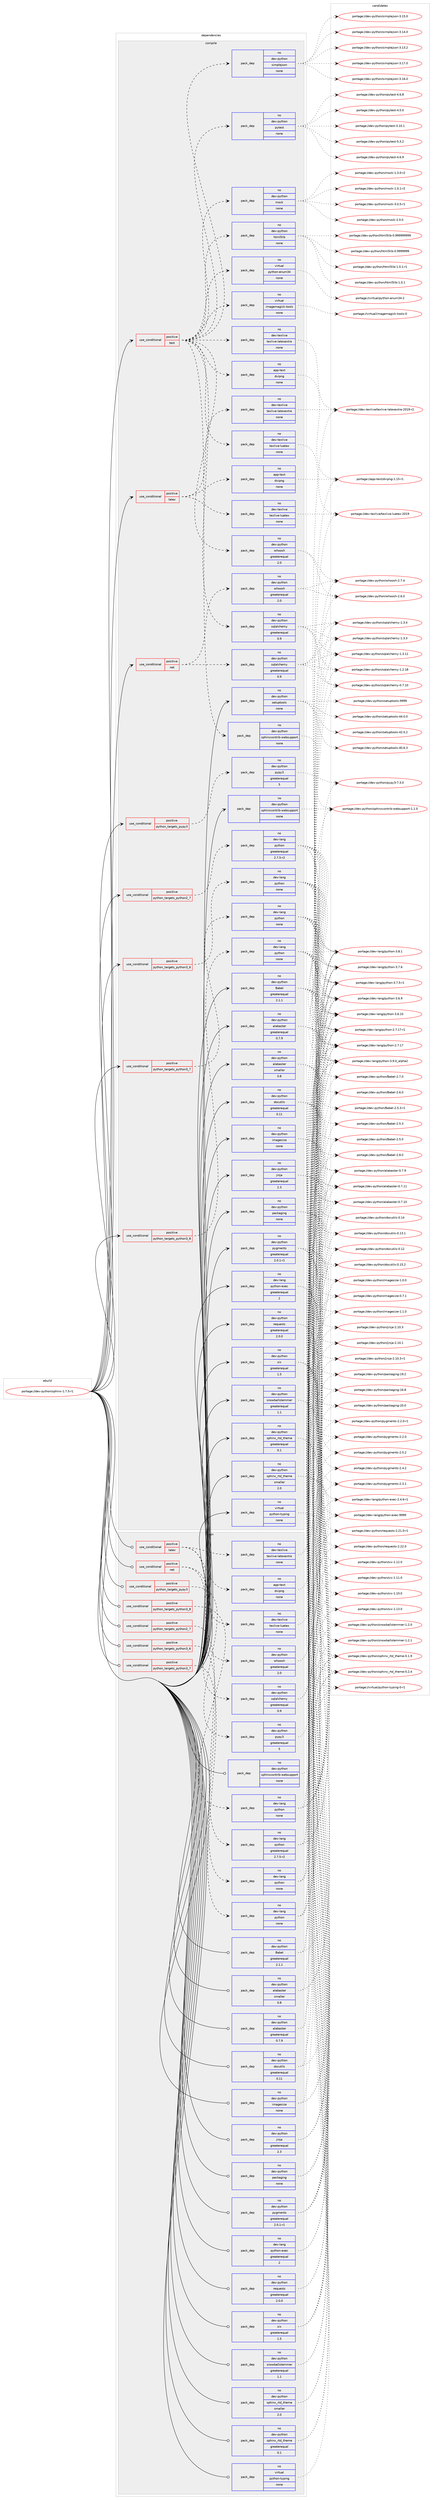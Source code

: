 digraph prolog {

# *************
# Graph options
# *************

newrank=true;
concentrate=true;
compound=true;
graph [rankdir=LR,fontname=Helvetica,fontsize=10,ranksep=1.5];#, ranksep=2.5, nodesep=0.2];
edge  [arrowhead=vee];
node  [fontname=Helvetica,fontsize=10];

# **********
# The ebuild
# **********

subgraph cluster_leftcol {
color=gray;
rank=same;
label=<<i>ebuild</i>>;
id [label="portage://dev-python/sphinx-1.7.5-r1", color=red, width=4, href="../dev-python/sphinx-1.7.5-r1.svg"];
}

# ****************
# The dependencies
# ****************

subgraph cluster_midcol {
color=gray;
label=<<i>dependencies</i>>;
subgraph cluster_compile {
fillcolor="#eeeeee";
style=filled;
label=<<i>compile</i>>;
subgraph cond105742 {
dependency425151 [label=<<TABLE BORDER="0" CELLBORDER="1" CELLSPACING="0" CELLPADDING="4"><TR><TD ROWSPAN="3" CELLPADDING="10">use_conditional</TD></TR><TR><TD>positive</TD></TR><TR><TD>latex</TD></TR></TABLE>>, shape=none, color=red];
subgraph pack314511 {
dependency425152 [label=<<TABLE BORDER="0" CELLBORDER="1" CELLSPACING="0" CELLPADDING="4" WIDTH="220"><TR><TD ROWSPAN="6" CELLPADDING="30">pack_dep</TD></TR><TR><TD WIDTH="110">no</TD></TR><TR><TD>dev-texlive</TD></TR><TR><TD>texlive-latexextra</TD></TR><TR><TD>none</TD></TR><TR><TD></TD></TR></TABLE>>, shape=none, color=blue];
}
dependency425151:e -> dependency425152:w [weight=20,style="dashed",arrowhead="vee"];
subgraph pack314512 {
dependency425153 [label=<<TABLE BORDER="0" CELLBORDER="1" CELLSPACING="0" CELLPADDING="4" WIDTH="220"><TR><TD ROWSPAN="6" CELLPADDING="30">pack_dep</TD></TR><TR><TD WIDTH="110">no</TD></TR><TR><TD>dev-texlive</TD></TR><TR><TD>texlive-luatex</TD></TR><TR><TD>none</TD></TR><TR><TD></TD></TR></TABLE>>, shape=none, color=blue];
}
dependency425151:e -> dependency425153:w [weight=20,style="dashed",arrowhead="vee"];
subgraph pack314513 {
dependency425154 [label=<<TABLE BORDER="0" CELLBORDER="1" CELLSPACING="0" CELLPADDING="4" WIDTH="220"><TR><TD ROWSPAN="6" CELLPADDING="30">pack_dep</TD></TR><TR><TD WIDTH="110">no</TD></TR><TR><TD>app-text</TD></TR><TR><TD>dvipng</TD></TR><TR><TD>none</TD></TR><TR><TD></TD></TR></TABLE>>, shape=none, color=blue];
}
dependency425151:e -> dependency425154:w [weight=20,style="dashed",arrowhead="vee"];
}
id:e -> dependency425151:w [weight=20,style="solid",arrowhead="vee"];
subgraph cond105743 {
dependency425155 [label=<<TABLE BORDER="0" CELLBORDER="1" CELLSPACING="0" CELLPADDING="4"><TR><TD ROWSPAN="3" CELLPADDING="10">use_conditional</TD></TR><TR><TD>positive</TD></TR><TR><TD>net</TD></TR></TABLE>>, shape=none, color=red];
subgraph pack314514 {
dependency425156 [label=<<TABLE BORDER="0" CELLBORDER="1" CELLSPACING="0" CELLPADDING="4" WIDTH="220"><TR><TD ROWSPAN="6" CELLPADDING="30">pack_dep</TD></TR><TR><TD WIDTH="110">no</TD></TR><TR><TD>dev-python</TD></TR><TR><TD>sqlalchemy</TD></TR><TR><TD>greaterequal</TD></TR><TR><TD>0.9</TD></TR></TABLE>>, shape=none, color=blue];
}
dependency425155:e -> dependency425156:w [weight=20,style="dashed",arrowhead="vee"];
subgraph pack314515 {
dependency425157 [label=<<TABLE BORDER="0" CELLBORDER="1" CELLSPACING="0" CELLPADDING="4" WIDTH="220"><TR><TD ROWSPAN="6" CELLPADDING="30">pack_dep</TD></TR><TR><TD WIDTH="110">no</TD></TR><TR><TD>dev-python</TD></TR><TR><TD>whoosh</TD></TR><TR><TD>greaterequal</TD></TR><TR><TD>2.0</TD></TR></TABLE>>, shape=none, color=blue];
}
dependency425155:e -> dependency425157:w [weight=20,style="dashed",arrowhead="vee"];
}
id:e -> dependency425155:w [weight=20,style="solid",arrowhead="vee"];
subgraph cond105744 {
dependency425158 [label=<<TABLE BORDER="0" CELLBORDER="1" CELLSPACING="0" CELLPADDING="4"><TR><TD ROWSPAN="3" CELLPADDING="10">use_conditional</TD></TR><TR><TD>positive</TD></TR><TR><TD>python_targets_pypy3</TD></TR></TABLE>>, shape=none, color=red];
subgraph pack314516 {
dependency425159 [label=<<TABLE BORDER="0" CELLBORDER="1" CELLSPACING="0" CELLPADDING="4" WIDTH="220"><TR><TD ROWSPAN="6" CELLPADDING="30">pack_dep</TD></TR><TR><TD WIDTH="110">no</TD></TR><TR><TD>dev-python</TD></TR><TR><TD>pypy3</TD></TR><TR><TD>greaterequal</TD></TR><TR><TD>5</TD></TR></TABLE>>, shape=none, color=blue];
}
dependency425158:e -> dependency425159:w [weight=20,style="dashed",arrowhead="vee"];
}
id:e -> dependency425158:w [weight=20,style="solid",arrowhead="vee"];
subgraph cond105745 {
dependency425160 [label=<<TABLE BORDER="0" CELLBORDER="1" CELLSPACING="0" CELLPADDING="4"><TR><TD ROWSPAN="3" CELLPADDING="10">use_conditional</TD></TR><TR><TD>positive</TD></TR><TR><TD>python_targets_python2_7</TD></TR></TABLE>>, shape=none, color=red];
subgraph pack314517 {
dependency425161 [label=<<TABLE BORDER="0" CELLBORDER="1" CELLSPACING="0" CELLPADDING="4" WIDTH="220"><TR><TD ROWSPAN="6" CELLPADDING="30">pack_dep</TD></TR><TR><TD WIDTH="110">no</TD></TR><TR><TD>dev-lang</TD></TR><TR><TD>python</TD></TR><TR><TD>greaterequal</TD></TR><TR><TD>2.7.5-r2</TD></TR></TABLE>>, shape=none, color=blue];
}
dependency425160:e -> dependency425161:w [weight=20,style="dashed",arrowhead="vee"];
}
id:e -> dependency425160:w [weight=20,style="solid",arrowhead="vee"];
subgraph cond105746 {
dependency425162 [label=<<TABLE BORDER="0" CELLBORDER="1" CELLSPACING="0" CELLPADDING="4"><TR><TD ROWSPAN="3" CELLPADDING="10">use_conditional</TD></TR><TR><TD>positive</TD></TR><TR><TD>python_targets_python3_6</TD></TR></TABLE>>, shape=none, color=red];
subgraph pack314518 {
dependency425163 [label=<<TABLE BORDER="0" CELLBORDER="1" CELLSPACING="0" CELLPADDING="4" WIDTH="220"><TR><TD ROWSPAN="6" CELLPADDING="30">pack_dep</TD></TR><TR><TD WIDTH="110">no</TD></TR><TR><TD>dev-lang</TD></TR><TR><TD>python</TD></TR><TR><TD>none</TD></TR><TR><TD></TD></TR></TABLE>>, shape=none, color=blue];
}
dependency425162:e -> dependency425163:w [weight=20,style="dashed",arrowhead="vee"];
}
id:e -> dependency425162:w [weight=20,style="solid",arrowhead="vee"];
subgraph cond105747 {
dependency425164 [label=<<TABLE BORDER="0" CELLBORDER="1" CELLSPACING="0" CELLPADDING="4"><TR><TD ROWSPAN="3" CELLPADDING="10">use_conditional</TD></TR><TR><TD>positive</TD></TR><TR><TD>python_targets_python3_7</TD></TR></TABLE>>, shape=none, color=red];
subgraph pack314519 {
dependency425165 [label=<<TABLE BORDER="0" CELLBORDER="1" CELLSPACING="0" CELLPADDING="4" WIDTH="220"><TR><TD ROWSPAN="6" CELLPADDING="30">pack_dep</TD></TR><TR><TD WIDTH="110">no</TD></TR><TR><TD>dev-lang</TD></TR><TR><TD>python</TD></TR><TR><TD>none</TD></TR><TR><TD></TD></TR></TABLE>>, shape=none, color=blue];
}
dependency425164:e -> dependency425165:w [weight=20,style="dashed",arrowhead="vee"];
}
id:e -> dependency425164:w [weight=20,style="solid",arrowhead="vee"];
subgraph cond105748 {
dependency425166 [label=<<TABLE BORDER="0" CELLBORDER="1" CELLSPACING="0" CELLPADDING="4"><TR><TD ROWSPAN="3" CELLPADDING="10">use_conditional</TD></TR><TR><TD>positive</TD></TR><TR><TD>python_targets_python3_8</TD></TR></TABLE>>, shape=none, color=red];
subgraph pack314520 {
dependency425167 [label=<<TABLE BORDER="0" CELLBORDER="1" CELLSPACING="0" CELLPADDING="4" WIDTH="220"><TR><TD ROWSPAN="6" CELLPADDING="30">pack_dep</TD></TR><TR><TD WIDTH="110">no</TD></TR><TR><TD>dev-lang</TD></TR><TR><TD>python</TD></TR><TR><TD>none</TD></TR><TR><TD></TD></TR></TABLE>>, shape=none, color=blue];
}
dependency425166:e -> dependency425167:w [weight=20,style="dashed",arrowhead="vee"];
}
id:e -> dependency425166:w [weight=20,style="solid",arrowhead="vee"];
subgraph cond105749 {
dependency425168 [label=<<TABLE BORDER="0" CELLBORDER="1" CELLSPACING="0" CELLPADDING="4"><TR><TD ROWSPAN="3" CELLPADDING="10">use_conditional</TD></TR><TR><TD>positive</TD></TR><TR><TD>test</TD></TR></TABLE>>, shape=none, color=red];
subgraph pack314521 {
dependency425169 [label=<<TABLE BORDER="0" CELLBORDER="1" CELLSPACING="0" CELLPADDING="4" WIDTH="220"><TR><TD ROWSPAN="6" CELLPADDING="30">pack_dep</TD></TR><TR><TD WIDTH="110">no</TD></TR><TR><TD>dev-python</TD></TR><TR><TD>sphinxcontrib-websupport</TD></TR><TR><TD>none</TD></TR><TR><TD></TD></TR></TABLE>>, shape=none, color=blue];
}
dependency425168:e -> dependency425169:w [weight=20,style="dashed",arrowhead="vee"];
subgraph pack314522 {
dependency425170 [label=<<TABLE BORDER="0" CELLBORDER="1" CELLSPACING="0" CELLPADDING="4" WIDTH="220"><TR><TD ROWSPAN="6" CELLPADDING="30">pack_dep</TD></TR><TR><TD WIDTH="110">no</TD></TR><TR><TD>dev-python</TD></TR><TR><TD>html5lib</TD></TR><TR><TD>none</TD></TR><TR><TD></TD></TR></TABLE>>, shape=none, color=blue];
}
dependency425168:e -> dependency425170:w [weight=20,style="dashed",arrowhead="vee"];
subgraph pack314523 {
dependency425171 [label=<<TABLE BORDER="0" CELLBORDER="1" CELLSPACING="0" CELLPADDING="4" WIDTH="220"><TR><TD ROWSPAN="6" CELLPADDING="30">pack_dep</TD></TR><TR><TD WIDTH="110">no</TD></TR><TR><TD>dev-python</TD></TR><TR><TD>mock</TD></TR><TR><TD>none</TD></TR><TR><TD></TD></TR></TABLE>>, shape=none, color=blue];
}
dependency425168:e -> dependency425171:w [weight=20,style="dashed",arrowhead="vee"];
subgraph pack314524 {
dependency425172 [label=<<TABLE BORDER="0" CELLBORDER="1" CELLSPACING="0" CELLPADDING="4" WIDTH="220"><TR><TD ROWSPAN="6" CELLPADDING="30">pack_dep</TD></TR><TR><TD WIDTH="110">no</TD></TR><TR><TD>dev-python</TD></TR><TR><TD>pytest</TD></TR><TR><TD>none</TD></TR><TR><TD></TD></TR></TABLE>>, shape=none, color=blue];
}
dependency425168:e -> dependency425172:w [weight=20,style="dashed",arrowhead="vee"];
subgraph pack314525 {
dependency425173 [label=<<TABLE BORDER="0" CELLBORDER="1" CELLSPACING="0" CELLPADDING="4" WIDTH="220"><TR><TD ROWSPAN="6" CELLPADDING="30">pack_dep</TD></TR><TR><TD WIDTH="110">no</TD></TR><TR><TD>dev-python</TD></TR><TR><TD>simplejson</TD></TR><TR><TD>none</TD></TR><TR><TD></TD></TR></TABLE>>, shape=none, color=blue];
}
dependency425168:e -> dependency425173:w [weight=20,style="dashed",arrowhead="vee"];
subgraph pack314526 {
dependency425174 [label=<<TABLE BORDER="0" CELLBORDER="1" CELLSPACING="0" CELLPADDING="4" WIDTH="220"><TR><TD ROWSPAN="6" CELLPADDING="30">pack_dep</TD></TR><TR><TD WIDTH="110">no</TD></TR><TR><TD>dev-python</TD></TR><TR><TD>sqlalchemy</TD></TR><TR><TD>greaterequal</TD></TR><TR><TD>0.9</TD></TR></TABLE>>, shape=none, color=blue];
}
dependency425168:e -> dependency425174:w [weight=20,style="dashed",arrowhead="vee"];
subgraph pack314527 {
dependency425175 [label=<<TABLE BORDER="0" CELLBORDER="1" CELLSPACING="0" CELLPADDING="4" WIDTH="220"><TR><TD ROWSPAN="6" CELLPADDING="30">pack_dep</TD></TR><TR><TD WIDTH="110">no</TD></TR><TR><TD>dev-python</TD></TR><TR><TD>whoosh</TD></TR><TR><TD>greaterequal</TD></TR><TR><TD>2.0</TD></TR></TABLE>>, shape=none, color=blue];
}
dependency425168:e -> dependency425175:w [weight=20,style="dashed",arrowhead="vee"];
subgraph pack314528 {
dependency425176 [label=<<TABLE BORDER="0" CELLBORDER="1" CELLSPACING="0" CELLPADDING="4" WIDTH="220"><TR><TD ROWSPAN="6" CELLPADDING="30">pack_dep</TD></TR><TR><TD WIDTH="110">no</TD></TR><TR><TD>virtual</TD></TR><TR><TD>imagemagick-tools</TD></TR><TR><TD>none</TD></TR><TR><TD></TD></TR></TABLE>>, shape=none, color=blue];
}
dependency425168:e -> dependency425176:w [weight=20,style="dashed",arrowhead="vee"];
subgraph pack314529 {
dependency425177 [label=<<TABLE BORDER="0" CELLBORDER="1" CELLSPACING="0" CELLPADDING="4" WIDTH="220"><TR><TD ROWSPAN="6" CELLPADDING="30">pack_dep</TD></TR><TR><TD WIDTH="110">no</TD></TR><TR><TD>virtual</TD></TR><TR><TD>python-enum34</TD></TR><TR><TD>none</TD></TR><TR><TD></TD></TR></TABLE>>, shape=none, color=blue];
}
dependency425168:e -> dependency425177:w [weight=20,style="dashed",arrowhead="vee"];
subgraph pack314530 {
dependency425178 [label=<<TABLE BORDER="0" CELLBORDER="1" CELLSPACING="0" CELLPADDING="4" WIDTH="220"><TR><TD ROWSPAN="6" CELLPADDING="30">pack_dep</TD></TR><TR><TD WIDTH="110">no</TD></TR><TR><TD>dev-texlive</TD></TR><TR><TD>texlive-latexextra</TD></TR><TR><TD>none</TD></TR><TR><TD></TD></TR></TABLE>>, shape=none, color=blue];
}
dependency425168:e -> dependency425178:w [weight=20,style="dashed",arrowhead="vee"];
subgraph pack314531 {
dependency425179 [label=<<TABLE BORDER="0" CELLBORDER="1" CELLSPACING="0" CELLPADDING="4" WIDTH="220"><TR><TD ROWSPAN="6" CELLPADDING="30">pack_dep</TD></TR><TR><TD WIDTH="110">no</TD></TR><TR><TD>dev-texlive</TD></TR><TR><TD>texlive-luatex</TD></TR><TR><TD>none</TD></TR><TR><TD></TD></TR></TABLE>>, shape=none, color=blue];
}
dependency425168:e -> dependency425179:w [weight=20,style="dashed",arrowhead="vee"];
subgraph pack314532 {
dependency425180 [label=<<TABLE BORDER="0" CELLBORDER="1" CELLSPACING="0" CELLPADDING="4" WIDTH="220"><TR><TD ROWSPAN="6" CELLPADDING="30">pack_dep</TD></TR><TR><TD WIDTH="110">no</TD></TR><TR><TD>app-text</TD></TR><TR><TD>dvipng</TD></TR><TR><TD>none</TD></TR><TR><TD></TD></TR></TABLE>>, shape=none, color=blue];
}
dependency425168:e -> dependency425180:w [weight=20,style="dashed",arrowhead="vee"];
}
id:e -> dependency425168:w [weight=20,style="solid",arrowhead="vee"];
subgraph pack314533 {
dependency425181 [label=<<TABLE BORDER="0" CELLBORDER="1" CELLSPACING="0" CELLPADDING="4" WIDTH="220"><TR><TD ROWSPAN="6" CELLPADDING="30">pack_dep</TD></TR><TR><TD WIDTH="110">no</TD></TR><TR><TD>dev-lang</TD></TR><TR><TD>python-exec</TD></TR><TR><TD>greaterequal</TD></TR><TR><TD>2</TD></TR></TABLE>>, shape=none, color=blue];
}
id:e -> dependency425181:w [weight=20,style="solid",arrowhead="vee"];
subgraph pack314534 {
dependency425182 [label=<<TABLE BORDER="0" CELLBORDER="1" CELLSPACING="0" CELLPADDING="4" WIDTH="220"><TR><TD ROWSPAN="6" CELLPADDING="30">pack_dep</TD></TR><TR><TD WIDTH="110">no</TD></TR><TR><TD>dev-python</TD></TR><TR><TD>Babel</TD></TR><TR><TD>greaterequal</TD></TR><TR><TD>2.1.1</TD></TR></TABLE>>, shape=none, color=blue];
}
id:e -> dependency425182:w [weight=20,style="solid",arrowhead="vee"];
subgraph pack314535 {
dependency425183 [label=<<TABLE BORDER="0" CELLBORDER="1" CELLSPACING="0" CELLPADDING="4" WIDTH="220"><TR><TD ROWSPAN="6" CELLPADDING="30">pack_dep</TD></TR><TR><TD WIDTH="110">no</TD></TR><TR><TD>dev-python</TD></TR><TR><TD>alabaster</TD></TR><TR><TD>greaterequal</TD></TR><TR><TD>0.7.9</TD></TR></TABLE>>, shape=none, color=blue];
}
id:e -> dependency425183:w [weight=20,style="solid",arrowhead="vee"];
subgraph pack314536 {
dependency425184 [label=<<TABLE BORDER="0" CELLBORDER="1" CELLSPACING="0" CELLPADDING="4" WIDTH="220"><TR><TD ROWSPAN="6" CELLPADDING="30">pack_dep</TD></TR><TR><TD WIDTH="110">no</TD></TR><TR><TD>dev-python</TD></TR><TR><TD>alabaster</TD></TR><TR><TD>smaller</TD></TR><TR><TD>0.8</TD></TR></TABLE>>, shape=none, color=blue];
}
id:e -> dependency425184:w [weight=20,style="solid",arrowhead="vee"];
subgraph pack314537 {
dependency425185 [label=<<TABLE BORDER="0" CELLBORDER="1" CELLSPACING="0" CELLPADDING="4" WIDTH="220"><TR><TD ROWSPAN="6" CELLPADDING="30">pack_dep</TD></TR><TR><TD WIDTH="110">no</TD></TR><TR><TD>dev-python</TD></TR><TR><TD>docutils</TD></TR><TR><TD>greaterequal</TD></TR><TR><TD>0.11</TD></TR></TABLE>>, shape=none, color=blue];
}
id:e -> dependency425185:w [weight=20,style="solid",arrowhead="vee"];
subgraph pack314538 {
dependency425186 [label=<<TABLE BORDER="0" CELLBORDER="1" CELLSPACING="0" CELLPADDING="4" WIDTH="220"><TR><TD ROWSPAN="6" CELLPADDING="30">pack_dep</TD></TR><TR><TD WIDTH="110">no</TD></TR><TR><TD>dev-python</TD></TR><TR><TD>imagesize</TD></TR><TR><TD>none</TD></TR><TR><TD></TD></TR></TABLE>>, shape=none, color=blue];
}
id:e -> dependency425186:w [weight=20,style="solid",arrowhead="vee"];
subgraph pack314539 {
dependency425187 [label=<<TABLE BORDER="0" CELLBORDER="1" CELLSPACING="0" CELLPADDING="4" WIDTH="220"><TR><TD ROWSPAN="6" CELLPADDING="30">pack_dep</TD></TR><TR><TD WIDTH="110">no</TD></TR><TR><TD>dev-python</TD></TR><TR><TD>jinja</TD></TR><TR><TD>greaterequal</TD></TR><TR><TD>2.3</TD></TR></TABLE>>, shape=none, color=blue];
}
id:e -> dependency425187:w [weight=20,style="solid",arrowhead="vee"];
subgraph pack314540 {
dependency425188 [label=<<TABLE BORDER="0" CELLBORDER="1" CELLSPACING="0" CELLPADDING="4" WIDTH="220"><TR><TD ROWSPAN="6" CELLPADDING="30">pack_dep</TD></TR><TR><TD WIDTH="110">no</TD></TR><TR><TD>dev-python</TD></TR><TR><TD>packaging</TD></TR><TR><TD>none</TD></TR><TR><TD></TD></TR></TABLE>>, shape=none, color=blue];
}
id:e -> dependency425188:w [weight=20,style="solid",arrowhead="vee"];
subgraph pack314541 {
dependency425189 [label=<<TABLE BORDER="0" CELLBORDER="1" CELLSPACING="0" CELLPADDING="4" WIDTH="220"><TR><TD ROWSPAN="6" CELLPADDING="30">pack_dep</TD></TR><TR><TD WIDTH="110">no</TD></TR><TR><TD>dev-python</TD></TR><TR><TD>pygments</TD></TR><TR><TD>greaterequal</TD></TR><TR><TD>2.0.1-r1</TD></TR></TABLE>>, shape=none, color=blue];
}
id:e -> dependency425189:w [weight=20,style="solid",arrowhead="vee"];
subgraph pack314542 {
dependency425190 [label=<<TABLE BORDER="0" CELLBORDER="1" CELLSPACING="0" CELLPADDING="4" WIDTH="220"><TR><TD ROWSPAN="6" CELLPADDING="30">pack_dep</TD></TR><TR><TD WIDTH="110">no</TD></TR><TR><TD>dev-python</TD></TR><TR><TD>requests</TD></TR><TR><TD>greaterequal</TD></TR><TR><TD>2.0.0</TD></TR></TABLE>>, shape=none, color=blue];
}
id:e -> dependency425190:w [weight=20,style="solid",arrowhead="vee"];
subgraph pack314543 {
dependency425191 [label=<<TABLE BORDER="0" CELLBORDER="1" CELLSPACING="0" CELLPADDING="4" WIDTH="220"><TR><TD ROWSPAN="6" CELLPADDING="30">pack_dep</TD></TR><TR><TD WIDTH="110">no</TD></TR><TR><TD>dev-python</TD></TR><TR><TD>setuptools</TD></TR><TR><TD>none</TD></TR><TR><TD></TD></TR></TABLE>>, shape=none, color=blue];
}
id:e -> dependency425191:w [weight=20,style="solid",arrowhead="vee"];
subgraph pack314544 {
dependency425192 [label=<<TABLE BORDER="0" CELLBORDER="1" CELLSPACING="0" CELLPADDING="4" WIDTH="220"><TR><TD ROWSPAN="6" CELLPADDING="30">pack_dep</TD></TR><TR><TD WIDTH="110">no</TD></TR><TR><TD>dev-python</TD></TR><TR><TD>six</TD></TR><TR><TD>greaterequal</TD></TR><TR><TD>1.5</TD></TR></TABLE>>, shape=none, color=blue];
}
id:e -> dependency425192:w [weight=20,style="solid",arrowhead="vee"];
subgraph pack314545 {
dependency425193 [label=<<TABLE BORDER="0" CELLBORDER="1" CELLSPACING="0" CELLPADDING="4" WIDTH="220"><TR><TD ROWSPAN="6" CELLPADDING="30">pack_dep</TD></TR><TR><TD WIDTH="110">no</TD></TR><TR><TD>dev-python</TD></TR><TR><TD>snowballstemmer</TD></TR><TR><TD>greaterequal</TD></TR><TR><TD>1.1</TD></TR></TABLE>>, shape=none, color=blue];
}
id:e -> dependency425193:w [weight=20,style="solid",arrowhead="vee"];
subgraph pack314546 {
dependency425194 [label=<<TABLE BORDER="0" CELLBORDER="1" CELLSPACING="0" CELLPADDING="4" WIDTH="220"><TR><TD ROWSPAN="6" CELLPADDING="30">pack_dep</TD></TR><TR><TD WIDTH="110">no</TD></TR><TR><TD>dev-python</TD></TR><TR><TD>sphinx_rtd_theme</TD></TR><TR><TD>greaterequal</TD></TR><TR><TD>0.1</TD></TR></TABLE>>, shape=none, color=blue];
}
id:e -> dependency425194:w [weight=20,style="solid",arrowhead="vee"];
subgraph pack314547 {
dependency425195 [label=<<TABLE BORDER="0" CELLBORDER="1" CELLSPACING="0" CELLPADDING="4" WIDTH="220"><TR><TD ROWSPAN="6" CELLPADDING="30">pack_dep</TD></TR><TR><TD WIDTH="110">no</TD></TR><TR><TD>dev-python</TD></TR><TR><TD>sphinx_rtd_theme</TD></TR><TR><TD>smaller</TD></TR><TR><TD>2.0</TD></TR></TABLE>>, shape=none, color=blue];
}
id:e -> dependency425195:w [weight=20,style="solid",arrowhead="vee"];
subgraph pack314548 {
dependency425196 [label=<<TABLE BORDER="0" CELLBORDER="1" CELLSPACING="0" CELLPADDING="4" WIDTH="220"><TR><TD ROWSPAN="6" CELLPADDING="30">pack_dep</TD></TR><TR><TD WIDTH="110">no</TD></TR><TR><TD>dev-python</TD></TR><TR><TD>sphinxcontrib-websupport</TD></TR><TR><TD>none</TD></TR><TR><TD></TD></TR></TABLE>>, shape=none, color=blue];
}
id:e -> dependency425196:w [weight=20,style="solid",arrowhead="vee"];
subgraph pack314549 {
dependency425197 [label=<<TABLE BORDER="0" CELLBORDER="1" CELLSPACING="0" CELLPADDING="4" WIDTH="220"><TR><TD ROWSPAN="6" CELLPADDING="30">pack_dep</TD></TR><TR><TD WIDTH="110">no</TD></TR><TR><TD>virtual</TD></TR><TR><TD>python-typing</TD></TR><TR><TD>none</TD></TR><TR><TD></TD></TR></TABLE>>, shape=none, color=blue];
}
id:e -> dependency425197:w [weight=20,style="solid",arrowhead="vee"];
}
subgraph cluster_compileandrun {
fillcolor="#eeeeee";
style=filled;
label=<<i>compile and run</i>>;
}
subgraph cluster_run {
fillcolor="#eeeeee";
style=filled;
label=<<i>run</i>>;
subgraph cond105750 {
dependency425198 [label=<<TABLE BORDER="0" CELLBORDER="1" CELLSPACING="0" CELLPADDING="4"><TR><TD ROWSPAN="3" CELLPADDING="10">use_conditional</TD></TR><TR><TD>positive</TD></TR><TR><TD>latex</TD></TR></TABLE>>, shape=none, color=red];
subgraph pack314550 {
dependency425199 [label=<<TABLE BORDER="0" CELLBORDER="1" CELLSPACING="0" CELLPADDING="4" WIDTH="220"><TR><TD ROWSPAN="6" CELLPADDING="30">pack_dep</TD></TR><TR><TD WIDTH="110">no</TD></TR><TR><TD>dev-texlive</TD></TR><TR><TD>texlive-latexextra</TD></TR><TR><TD>none</TD></TR><TR><TD></TD></TR></TABLE>>, shape=none, color=blue];
}
dependency425198:e -> dependency425199:w [weight=20,style="dashed",arrowhead="vee"];
subgraph pack314551 {
dependency425200 [label=<<TABLE BORDER="0" CELLBORDER="1" CELLSPACING="0" CELLPADDING="4" WIDTH="220"><TR><TD ROWSPAN="6" CELLPADDING="30">pack_dep</TD></TR><TR><TD WIDTH="110">no</TD></TR><TR><TD>dev-texlive</TD></TR><TR><TD>texlive-luatex</TD></TR><TR><TD>none</TD></TR><TR><TD></TD></TR></TABLE>>, shape=none, color=blue];
}
dependency425198:e -> dependency425200:w [weight=20,style="dashed",arrowhead="vee"];
subgraph pack314552 {
dependency425201 [label=<<TABLE BORDER="0" CELLBORDER="1" CELLSPACING="0" CELLPADDING="4" WIDTH="220"><TR><TD ROWSPAN="6" CELLPADDING="30">pack_dep</TD></TR><TR><TD WIDTH="110">no</TD></TR><TR><TD>app-text</TD></TR><TR><TD>dvipng</TD></TR><TR><TD>none</TD></TR><TR><TD></TD></TR></TABLE>>, shape=none, color=blue];
}
dependency425198:e -> dependency425201:w [weight=20,style="dashed",arrowhead="vee"];
}
id:e -> dependency425198:w [weight=20,style="solid",arrowhead="odot"];
subgraph cond105751 {
dependency425202 [label=<<TABLE BORDER="0" CELLBORDER="1" CELLSPACING="0" CELLPADDING="4"><TR><TD ROWSPAN="3" CELLPADDING="10">use_conditional</TD></TR><TR><TD>positive</TD></TR><TR><TD>net</TD></TR></TABLE>>, shape=none, color=red];
subgraph pack314553 {
dependency425203 [label=<<TABLE BORDER="0" CELLBORDER="1" CELLSPACING="0" CELLPADDING="4" WIDTH="220"><TR><TD ROWSPAN="6" CELLPADDING="30">pack_dep</TD></TR><TR><TD WIDTH="110">no</TD></TR><TR><TD>dev-python</TD></TR><TR><TD>sqlalchemy</TD></TR><TR><TD>greaterequal</TD></TR><TR><TD>0.9</TD></TR></TABLE>>, shape=none, color=blue];
}
dependency425202:e -> dependency425203:w [weight=20,style="dashed",arrowhead="vee"];
subgraph pack314554 {
dependency425204 [label=<<TABLE BORDER="0" CELLBORDER="1" CELLSPACING="0" CELLPADDING="4" WIDTH="220"><TR><TD ROWSPAN="6" CELLPADDING="30">pack_dep</TD></TR><TR><TD WIDTH="110">no</TD></TR><TR><TD>dev-python</TD></TR><TR><TD>whoosh</TD></TR><TR><TD>greaterequal</TD></TR><TR><TD>2.0</TD></TR></TABLE>>, shape=none, color=blue];
}
dependency425202:e -> dependency425204:w [weight=20,style="dashed",arrowhead="vee"];
}
id:e -> dependency425202:w [weight=20,style="solid",arrowhead="odot"];
subgraph cond105752 {
dependency425205 [label=<<TABLE BORDER="0" CELLBORDER="1" CELLSPACING="0" CELLPADDING="4"><TR><TD ROWSPAN="3" CELLPADDING="10">use_conditional</TD></TR><TR><TD>positive</TD></TR><TR><TD>python_targets_pypy3</TD></TR></TABLE>>, shape=none, color=red];
subgraph pack314555 {
dependency425206 [label=<<TABLE BORDER="0" CELLBORDER="1" CELLSPACING="0" CELLPADDING="4" WIDTH="220"><TR><TD ROWSPAN="6" CELLPADDING="30">pack_dep</TD></TR><TR><TD WIDTH="110">no</TD></TR><TR><TD>dev-python</TD></TR><TR><TD>pypy3</TD></TR><TR><TD>greaterequal</TD></TR><TR><TD>5</TD></TR></TABLE>>, shape=none, color=blue];
}
dependency425205:e -> dependency425206:w [weight=20,style="dashed",arrowhead="vee"];
}
id:e -> dependency425205:w [weight=20,style="solid",arrowhead="odot"];
subgraph cond105753 {
dependency425207 [label=<<TABLE BORDER="0" CELLBORDER="1" CELLSPACING="0" CELLPADDING="4"><TR><TD ROWSPAN="3" CELLPADDING="10">use_conditional</TD></TR><TR><TD>positive</TD></TR><TR><TD>python_targets_python2_7</TD></TR></TABLE>>, shape=none, color=red];
subgraph pack314556 {
dependency425208 [label=<<TABLE BORDER="0" CELLBORDER="1" CELLSPACING="0" CELLPADDING="4" WIDTH="220"><TR><TD ROWSPAN="6" CELLPADDING="30">pack_dep</TD></TR><TR><TD WIDTH="110">no</TD></TR><TR><TD>dev-lang</TD></TR><TR><TD>python</TD></TR><TR><TD>greaterequal</TD></TR><TR><TD>2.7.5-r2</TD></TR></TABLE>>, shape=none, color=blue];
}
dependency425207:e -> dependency425208:w [weight=20,style="dashed",arrowhead="vee"];
}
id:e -> dependency425207:w [weight=20,style="solid",arrowhead="odot"];
subgraph cond105754 {
dependency425209 [label=<<TABLE BORDER="0" CELLBORDER="1" CELLSPACING="0" CELLPADDING="4"><TR><TD ROWSPAN="3" CELLPADDING="10">use_conditional</TD></TR><TR><TD>positive</TD></TR><TR><TD>python_targets_python3_6</TD></TR></TABLE>>, shape=none, color=red];
subgraph pack314557 {
dependency425210 [label=<<TABLE BORDER="0" CELLBORDER="1" CELLSPACING="0" CELLPADDING="4" WIDTH="220"><TR><TD ROWSPAN="6" CELLPADDING="30">pack_dep</TD></TR><TR><TD WIDTH="110">no</TD></TR><TR><TD>dev-lang</TD></TR><TR><TD>python</TD></TR><TR><TD>none</TD></TR><TR><TD></TD></TR></TABLE>>, shape=none, color=blue];
}
dependency425209:e -> dependency425210:w [weight=20,style="dashed",arrowhead="vee"];
}
id:e -> dependency425209:w [weight=20,style="solid",arrowhead="odot"];
subgraph cond105755 {
dependency425211 [label=<<TABLE BORDER="0" CELLBORDER="1" CELLSPACING="0" CELLPADDING="4"><TR><TD ROWSPAN="3" CELLPADDING="10">use_conditional</TD></TR><TR><TD>positive</TD></TR><TR><TD>python_targets_python3_7</TD></TR></TABLE>>, shape=none, color=red];
subgraph pack314558 {
dependency425212 [label=<<TABLE BORDER="0" CELLBORDER="1" CELLSPACING="0" CELLPADDING="4" WIDTH="220"><TR><TD ROWSPAN="6" CELLPADDING="30">pack_dep</TD></TR><TR><TD WIDTH="110">no</TD></TR><TR><TD>dev-lang</TD></TR><TR><TD>python</TD></TR><TR><TD>none</TD></TR><TR><TD></TD></TR></TABLE>>, shape=none, color=blue];
}
dependency425211:e -> dependency425212:w [weight=20,style="dashed",arrowhead="vee"];
}
id:e -> dependency425211:w [weight=20,style="solid",arrowhead="odot"];
subgraph cond105756 {
dependency425213 [label=<<TABLE BORDER="0" CELLBORDER="1" CELLSPACING="0" CELLPADDING="4"><TR><TD ROWSPAN="3" CELLPADDING="10">use_conditional</TD></TR><TR><TD>positive</TD></TR><TR><TD>python_targets_python3_8</TD></TR></TABLE>>, shape=none, color=red];
subgraph pack314559 {
dependency425214 [label=<<TABLE BORDER="0" CELLBORDER="1" CELLSPACING="0" CELLPADDING="4" WIDTH="220"><TR><TD ROWSPAN="6" CELLPADDING="30">pack_dep</TD></TR><TR><TD WIDTH="110">no</TD></TR><TR><TD>dev-lang</TD></TR><TR><TD>python</TD></TR><TR><TD>none</TD></TR><TR><TD></TD></TR></TABLE>>, shape=none, color=blue];
}
dependency425213:e -> dependency425214:w [weight=20,style="dashed",arrowhead="vee"];
}
id:e -> dependency425213:w [weight=20,style="solid",arrowhead="odot"];
subgraph pack314560 {
dependency425215 [label=<<TABLE BORDER="0" CELLBORDER="1" CELLSPACING="0" CELLPADDING="4" WIDTH="220"><TR><TD ROWSPAN="6" CELLPADDING="30">pack_dep</TD></TR><TR><TD WIDTH="110">no</TD></TR><TR><TD>dev-lang</TD></TR><TR><TD>python-exec</TD></TR><TR><TD>greaterequal</TD></TR><TR><TD>2</TD></TR></TABLE>>, shape=none, color=blue];
}
id:e -> dependency425215:w [weight=20,style="solid",arrowhead="odot"];
subgraph pack314561 {
dependency425216 [label=<<TABLE BORDER="0" CELLBORDER="1" CELLSPACING="0" CELLPADDING="4" WIDTH="220"><TR><TD ROWSPAN="6" CELLPADDING="30">pack_dep</TD></TR><TR><TD WIDTH="110">no</TD></TR><TR><TD>dev-python</TD></TR><TR><TD>Babel</TD></TR><TR><TD>greaterequal</TD></TR><TR><TD>2.1.1</TD></TR></TABLE>>, shape=none, color=blue];
}
id:e -> dependency425216:w [weight=20,style="solid",arrowhead="odot"];
subgraph pack314562 {
dependency425217 [label=<<TABLE BORDER="0" CELLBORDER="1" CELLSPACING="0" CELLPADDING="4" WIDTH="220"><TR><TD ROWSPAN="6" CELLPADDING="30">pack_dep</TD></TR><TR><TD WIDTH="110">no</TD></TR><TR><TD>dev-python</TD></TR><TR><TD>alabaster</TD></TR><TR><TD>greaterequal</TD></TR><TR><TD>0.7.9</TD></TR></TABLE>>, shape=none, color=blue];
}
id:e -> dependency425217:w [weight=20,style="solid",arrowhead="odot"];
subgraph pack314563 {
dependency425218 [label=<<TABLE BORDER="0" CELLBORDER="1" CELLSPACING="0" CELLPADDING="4" WIDTH="220"><TR><TD ROWSPAN="6" CELLPADDING="30">pack_dep</TD></TR><TR><TD WIDTH="110">no</TD></TR><TR><TD>dev-python</TD></TR><TR><TD>alabaster</TD></TR><TR><TD>smaller</TD></TR><TR><TD>0.8</TD></TR></TABLE>>, shape=none, color=blue];
}
id:e -> dependency425218:w [weight=20,style="solid",arrowhead="odot"];
subgraph pack314564 {
dependency425219 [label=<<TABLE BORDER="0" CELLBORDER="1" CELLSPACING="0" CELLPADDING="4" WIDTH="220"><TR><TD ROWSPAN="6" CELLPADDING="30">pack_dep</TD></TR><TR><TD WIDTH="110">no</TD></TR><TR><TD>dev-python</TD></TR><TR><TD>docutils</TD></TR><TR><TD>greaterequal</TD></TR><TR><TD>0.11</TD></TR></TABLE>>, shape=none, color=blue];
}
id:e -> dependency425219:w [weight=20,style="solid",arrowhead="odot"];
subgraph pack314565 {
dependency425220 [label=<<TABLE BORDER="0" CELLBORDER="1" CELLSPACING="0" CELLPADDING="4" WIDTH="220"><TR><TD ROWSPAN="6" CELLPADDING="30">pack_dep</TD></TR><TR><TD WIDTH="110">no</TD></TR><TR><TD>dev-python</TD></TR><TR><TD>imagesize</TD></TR><TR><TD>none</TD></TR><TR><TD></TD></TR></TABLE>>, shape=none, color=blue];
}
id:e -> dependency425220:w [weight=20,style="solid",arrowhead="odot"];
subgraph pack314566 {
dependency425221 [label=<<TABLE BORDER="0" CELLBORDER="1" CELLSPACING="0" CELLPADDING="4" WIDTH="220"><TR><TD ROWSPAN="6" CELLPADDING="30">pack_dep</TD></TR><TR><TD WIDTH="110">no</TD></TR><TR><TD>dev-python</TD></TR><TR><TD>jinja</TD></TR><TR><TD>greaterequal</TD></TR><TR><TD>2.3</TD></TR></TABLE>>, shape=none, color=blue];
}
id:e -> dependency425221:w [weight=20,style="solid",arrowhead="odot"];
subgraph pack314567 {
dependency425222 [label=<<TABLE BORDER="0" CELLBORDER="1" CELLSPACING="0" CELLPADDING="4" WIDTH="220"><TR><TD ROWSPAN="6" CELLPADDING="30">pack_dep</TD></TR><TR><TD WIDTH="110">no</TD></TR><TR><TD>dev-python</TD></TR><TR><TD>packaging</TD></TR><TR><TD>none</TD></TR><TR><TD></TD></TR></TABLE>>, shape=none, color=blue];
}
id:e -> dependency425222:w [weight=20,style="solid",arrowhead="odot"];
subgraph pack314568 {
dependency425223 [label=<<TABLE BORDER="0" CELLBORDER="1" CELLSPACING="0" CELLPADDING="4" WIDTH="220"><TR><TD ROWSPAN="6" CELLPADDING="30">pack_dep</TD></TR><TR><TD WIDTH="110">no</TD></TR><TR><TD>dev-python</TD></TR><TR><TD>pygments</TD></TR><TR><TD>greaterequal</TD></TR><TR><TD>2.0.1-r1</TD></TR></TABLE>>, shape=none, color=blue];
}
id:e -> dependency425223:w [weight=20,style="solid",arrowhead="odot"];
subgraph pack314569 {
dependency425224 [label=<<TABLE BORDER="0" CELLBORDER="1" CELLSPACING="0" CELLPADDING="4" WIDTH="220"><TR><TD ROWSPAN="6" CELLPADDING="30">pack_dep</TD></TR><TR><TD WIDTH="110">no</TD></TR><TR><TD>dev-python</TD></TR><TR><TD>requests</TD></TR><TR><TD>greaterequal</TD></TR><TR><TD>2.0.0</TD></TR></TABLE>>, shape=none, color=blue];
}
id:e -> dependency425224:w [weight=20,style="solid",arrowhead="odot"];
subgraph pack314570 {
dependency425225 [label=<<TABLE BORDER="0" CELLBORDER="1" CELLSPACING="0" CELLPADDING="4" WIDTH="220"><TR><TD ROWSPAN="6" CELLPADDING="30">pack_dep</TD></TR><TR><TD WIDTH="110">no</TD></TR><TR><TD>dev-python</TD></TR><TR><TD>six</TD></TR><TR><TD>greaterequal</TD></TR><TR><TD>1.5</TD></TR></TABLE>>, shape=none, color=blue];
}
id:e -> dependency425225:w [weight=20,style="solid",arrowhead="odot"];
subgraph pack314571 {
dependency425226 [label=<<TABLE BORDER="0" CELLBORDER="1" CELLSPACING="0" CELLPADDING="4" WIDTH="220"><TR><TD ROWSPAN="6" CELLPADDING="30">pack_dep</TD></TR><TR><TD WIDTH="110">no</TD></TR><TR><TD>dev-python</TD></TR><TR><TD>snowballstemmer</TD></TR><TR><TD>greaterequal</TD></TR><TR><TD>1.1</TD></TR></TABLE>>, shape=none, color=blue];
}
id:e -> dependency425226:w [weight=20,style="solid",arrowhead="odot"];
subgraph pack314572 {
dependency425227 [label=<<TABLE BORDER="0" CELLBORDER="1" CELLSPACING="0" CELLPADDING="4" WIDTH="220"><TR><TD ROWSPAN="6" CELLPADDING="30">pack_dep</TD></TR><TR><TD WIDTH="110">no</TD></TR><TR><TD>dev-python</TD></TR><TR><TD>sphinx_rtd_theme</TD></TR><TR><TD>greaterequal</TD></TR><TR><TD>0.1</TD></TR></TABLE>>, shape=none, color=blue];
}
id:e -> dependency425227:w [weight=20,style="solid",arrowhead="odot"];
subgraph pack314573 {
dependency425228 [label=<<TABLE BORDER="0" CELLBORDER="1" CELLSPACING="0" CELLPADDING="4" WIDTH="220"><TR><TD ROWSPAN="6" CELLPADDING="30">pack_dep</TD></TR><TR><TD WIDTH="110">no</TD></TR><TR><TD>dev-python</TD></TR><TR><TD>sphinx_rtd_theme</TD></TR><TR><TD>smaller</TD></TR><TR><TD>2.0</TD></TR></TABLE>>, shape=none, color=blue];
}
id:e -> dependency425228:w [weight=20,style="solid",arrowhead="odot"];
subgraph pack314574 {
dependency425229 [label=<<TABLE BORDER="0" CELLBORDER="1" CELLSPACING="0" CELLPADDING="4" WIDTH="220"><TR><TD ROWSPAN="6" CELLPADDING="30">pack_dep</TD></TR><TR><TD WIDTH="110">no</TD></TR><TR><TD>dev-python</TD></TR><TR><TD>sphinxcontrib-websupport</TD></TR><TR><TD>none</TD></TR><TR><TD></TD></TR></TABLE>>, shape=none, color=blue];
}
id:e -> dependency425229:w [weight=20,style="solid",arrowhead="odot"];
subgraph pack314575 {
dependency425230 [label=<<TABLE BORDER="0" CELLBORDER="1" CELLSPACING="0" CELLPADDING="4" WIDTH="220"><TR><TD ROWSPAN="6" CELLPADDING="30">pack_dep</TD></TR><TR><TD WIDTH="110">no</TD></TR><TR><TD>virtual</TD></TR><TR><TD>python-typing</TD></TR><TR><TD>none</TD></TR><TR><TD></TD></TR></TABLE>>, shape=none, color=blue];
}
id:e -> dependency425230:w [weight=20,style="solid",arrowhead="odot"];
}
}

# **************
# The candidates
# **************

subgraph cluster_choices {
rank=same;
color=gray;
label=<<i>candidates</i>>;

subgraph choice314511 {
color=black;
nodesep=1;
choice100101118451161011201081051181014711610112010810511810145108971161011201011201161149745504849574511450 [label="portage://dev-texlive/texlive-latexextra-2019-r2", color=red, width=4,href="../dev-texlive/texlive-latexextra-2019-r2.svg"];
dependency425152:e -> choice100101118451161011201081051181014711610112010810511810145108971161011201011201161149745504849574511450:w [style=dotted,weight="100"];
}
subgraph choice314512 {
color=black;
nodesep=1;
choice100101118451161011201081051181014711610112010810511810145108117971161011204550484957 [label="portage://dev-texlive/texlive-luatex-2019", color=red, width=4,href="../dev-texlive/texlive-luatex-2019.svg"];
dependency425153:e -> choice100101118451161011201081051181014711610112010810511810145108117971161011204550484957:w [style=dotted,weight="100"];
}
subgraph choice314513 {
color=black;
nodesep=1;
choice97112112451161011201164710011810511211010345494649534511449 [label="portage://app-text/dvipng-1.15-r1", color=red, width=4,href="../app-text/dvipng-1.15-r1.svg"];
dependency425154:e -> choice97112112451161011201164710011810511211010345494649534511449:w [style=dotted,weight="100"];
}
subgraph choice314514 {
color=black;
nodesep=1;
choice10010111845112121116104111110471151131089710899104101109121454946514652 [label="portage://dev-python/sqlalchemy-1.3.4", color=red, width=4,href="../dev-python/sqlalchemy-1.3.4.svg"];
choice10010111845112121116104111110471151131089710899104101109121454946514651 [label="portage://dev-python/sqlalchemy-1.3.3", color=red, width=4,href="../dev-python/sqlalchemy-1.3.3.svg"];
choice1001011184511212111610411111047115113108971089910410110912145494651464949 [label="portage://dev-python/sqlalchemy-1.3.11", color=red, width=4,href="../dev-python/sqlalchemy-1.3.11.svg"];
choice1001011184511212111610411111047115113108971089910410110912145494650464956 [label="portage://dev-python/sqlalchemy-1.2.18", color=red, width=4,href="../dev-python/sqlalchemy-1.2.18.svg"];
choice1001011184511212111610411111047115113108971089910410110912145484655464948 [label="portage://dev-python/sqlalchemy-0.7.10", color=red, width=4,href="../dev-python/sqlalchemy-0.7.10.svg"];
dependency425156:e -> choice10010111845112121116104111110471151131089710899104101109121454946514652:w [style=dotted,weight="100"];
dependency425156:e -> choice10010111845112121116104111110471151131089710899104101109121454946514651:w [style=dotted,weight="100"];
dependency425156:e -> choice1001011184511212111610411111047115113108971089910410110912145494651464949:w [style=dotted,weight="100"];
dependency425156:e -> choice1001011184511212111610411111047115113108971089910410110912145494650464956:w [style=dotted,weight="100"];
dependency425156:e -> choice1001011184511212111610411111047115113108971089910410110912145484655464948:w [style=dotted,weight="100"];
}
subgraph choice314515 {
color=black;
nodesep=1;
choice1001011184511212111610411111047119104111111115104455046554652 [label="portage://dev-python/whoosh-2.7.4", color=red, width=4,href="../dev-python/whoosh-2.7.4.svg"];
choice1001011184511212111610411111047119104111111115104455046544648 [label="portage://dev-python/whoosh-2.6.0", color=red, width=4,href="../dev-python/whoosh-2.6.0.svg"];
dependency425157:e -> choice1001011184511212111610411111047119104111111115104455046554652:w [style=dotted,weight="100"];
dependency425157:e -> choice1001011184511212111610411111047119104111111115104455046544648:w [style=dotted,weight="100"];
}
subgraph choice314516 {
color=black;
nodesep=1;
choice100101118451121211161041111104711212111212151455546514648 [label="portage://dev-python/pypy3-7.3.0", color=red, width=4,href="../dev-python/pypy3-7.3.0.svg"];
dependency425159:e -> choice100101118451121211161041111104711212111212151455546514648:w [style=dotted,weight="100"];
}
subgraph choice314517 {
color=black;
nodesep=1;
choice10010111845108971101034711212111610411111045514657464895971081121049750 [label="portage://dev-lang/python-3.9.0_alpha2", color=red, width=4,href="../dev-lang/python-3.9.0_alpha2.svg"];
choice100101118451089711010347112121116104111110455146564649 [label="portage://dev-lang/python-3.8.1", color=red, width=4,href="../dev-lang/python-3.8.1.svg"];
choice100101118451089711010347112121116104111110455146554654 [label="portage://dev-lang/python-3.7.6", color=red, width=4,href="../dev-lang/python-3.7.6.svg"];
choice1001011184510897110103471121211161041111104551465546534511449 [label="portage://dev-lang/python-3.7.5-r1", color=red, width=4,href="../dev-lang/python-3.7.5-r1.svg"];
choice100101118451089711010347112121116104111110455146544657 [label="portage://dev-lang/python-3.6.9", color=red, width=4,href="../dev-lang/python-3.6.9.svg"];
choice10010111845108971101034711212111610411111045514654464948 [label="portage://dev-lang/python-3.6.10", color=red, width=4,href="../dev-lang/python-3.6.10.svg"];
choice100101118451089711010347112121116104111110455046554649554511449 [label="portage://dev-lang/python-2.7.17-r1", color=red, width=4,href="../dev-lang/python-2.7.17-r1.svg"];
choice10010111845108971101034711212111610411111045504655464955 [label="portage://dev-lang/python-2.7.17", color=red, width=4,href="../dev-lang/python-2.7.17.svg"];
dependency425161:e -> choice10010111845108971101034711212111610411111045514657464895971081121049750:w [style=dotted,weight="100"];
dependency425161:e -> choice100101118451089711010347112121116104111110455146564649:w [style=dotted,weight="100"];
dependency425161:e -> choice100101118451089711010347112121116104111110455146554654:w [style=dotted,weight="100"];
dependency425161:e -> choice1001011184510897110103471121211161041111104551465546534511449:w [style=dotted,weight="100"];
dependency425161:e -> choice100101118451089711010347112121116104111110455146544657:w [style=dotted,weight="100"];
dependency425161:e -> choice10010111845108971101034711212111610411111045514654464948:w [style=dotted,weight="100"];
dependency425161:e -> choice100101118451089711010347112121116104111110455046554649554511449:w [style=dotted,weight="100"];
dependency425161:e -> choice10010111845108971101034711212111610411111045504655464955:w [style=dotted,weight="100"];
}
subgraph choice314518 {
color=black;
nodesep=1;
choice10010111845108971101034711212111610411111045514657464895971081121049750 [label="portage://dev-lang/python-3.9.0_alpha2", color=red, width=4,href="../dev-lang/python-3.9.0_alpha2.svg"];
choice100101118451089711010347112121116104111110455146564649 [label="portage://dev-lang/python-3.8.1", color=red, width=4,href="../dev-lang/python-3.8.1.svg"];
choice100101118451089711010347112121116104111110455146554654 [label="portage://dev-lang/python-3.7.6", color=red, width=4,href="../dev-lang/python-3.7.6.svg"];
choice1001011184510897110103471121211161041111104551465546534511449 [label="portage://dev-lang/python-3.7.5-r1", color=red, width=4,href="../dev-lang/python-3.7.5-r1.svg"];
choice100101118451089711010347112121116104111110455146544657 [label="portage://dev-lang/python-3.6.9", color=red, width=4,href="../dev-lang/python-3.6.9.svg"];
choice10010111845108971101034711212111610411111045514654464948 [label="portage://dev-lang/python-3.6.10", color=red, width=4,href="../dev-lang/python-3.6.10.svg"];
choice100101118451089711010347112121116104111110455046554649554511449 [label="portage://dev-lang/python-2.7.17-r1", color=red, width=4,href="../dev-lang/python-2.7.17-r1.svg"];
choice10010111845108971101034711212111610411111045504655464955 [label="portage://dev-lang/python-2.7.17", color=red, width=4,href="../dev-lang/python-2.7.17.svg"];
dependency425163:e -> choice10010111845108971101034711212111610411111045514657464895971081121049750:w [style=dotted,weight="100"];
dependency425163:e -> choice100101118451089711010347112121116104111110455146564649:w [style=dotted,weight="100"];
dependency425163:e -> choice100101118451089711010347112121116104111110455146554654:w [style=dotted,weight="100"];
dependency425163:e -> choice1001011184510897110103471121211161041111104551465546534511449:w [style=dotted,weight="100"];
dependency425163:e -> choice100101118451089711010347112121116104111110455146544657:w [style=dotted,weight="100"];
dependency425163:e -> choice10010111845108971101034711212111610411111045514654464948:w [style=dotted,weight="100"];
dependency425163:e -> choice100101118451089711010347112121116104111110455046554649554511449:w [style=dotted,weight="100"];
dependency425163:e -> choice10010111845108971101034711212111610411111045504655464955:w [style=dotted,weight="100"];
}
subgraph choice314519 {
color=black;
nodesep=1;
choice10010111845108971101034711212111610411111045514657464895971081121049750 [label="portage://dev-lang/python-3.9.0_alpha2", color=red, width=4,href="../dev-lang/python-3.9.0_alpha2.svg"];
choice100101118451089711010347112121116104111110455146564649 [label="portage://dev-lang/python-3.8.1", color=red, width=4,href="../dev-lang/python-3.8.1.svg"];
choice100101118451089711010347112121116104111110455146554654 [label="portage://dev-lang/python-3.7.6", color=red, width=4,href="../dev-lang/python-3.7.6.svg"];
choice1001011184510897110103471121211161041111104551465546534511449 [label="portage://dev-lang/python-3.7.5-r1", color=red, width=4,href="../dev-lang/python-3.7.5-r1.svg"];
choice100101118451089711010347112121116104111110455146544657 [label="portage://dev-lang/python-3.6.9", color=red, width=4,href="../dev-lang/python-3.6.9.svg"];
choice10010111845108971101034711212111610411111045514654464948 [label="portage://dev-lang/python-3.6.10", color=red, width=4,href="../dev-lang/python-3.6.10.svg"];
choice100101118451089711010347112121116104111110455046554649554511449 [label="portage://dev-lang/python-2.7.17-r1", color=red, width=4,href="../dev-lang/python-2.7.17-r1.svg"];
choice10010111845108971101034711212111610411111045504655464955 [label="portage://dev-lang/python-2.7.17", color=red, width=4,href="../dev-lang/python-2.7.17.svg"];
dependency425165:e -> choice10010111845108971101034711212111610411111045514657464895971081121049750:w [style=dotted,weight="100"];
dependency425165:e -> choice100101118451089711010347112121116104111110455146564649:w [style=dotted,weight="100"];
dependency425165:e -> choice100101118451089711010347112121116104111110455146554654:w [style=dotted,weight="100"];
dependency425165:e -> choice1001011184510897110103471121211161041111104551465546534511449:w [style=dotted,weight="100"];
dependency425165:e -> choice100101118451089711010347112121116104111110455146544657:w [style=dotted,weight="100"];
dependency425165:e -> choice10010111845108971101034711212111610411111045514654464948:w [style=dotted,weight="100"];
dependency425165:e -> choice100101118451089711010347112121116104111110455046554649554511449:w [style=dotted,weight="100"];
dependency425165:e -> choice10010111845108971101034711212111610411111045504655464955:w [style=dotted,weight="100"];
}
subgraph choice314520 {
color=black;
nodesep=1;
choice10010111845108971101034711212111610411111045514657464895971081121049750 [label="portage://dev-lang/python-3.9.0_alpha2", color=red, width=4,href="../dev-lang/python-3.9.0_alpha2.svg"];
choice100101118451089711010347112121116104111110455146564649 [label="portage://dev-lang/python-3.8.1", color=red, width=4,href="../dev-lang/python-3.8.1.svg"];
choice100101118451089711010347112121116104111110455146554654 [label="portage://dev-lang/python-3.7.6", color=red, width=4,href="../dev-lang/python-3.7.6.svg"];
choice1001011184510897110103471121211161041111104551465546534511449 [label="portage://dev-lang/python-3.7.5-r1", color=red, width=4,href="../dev-lang/python-3.7.5-r1.svg"];
choice100101118451089711010347112121116104111110455146544657 [label="portage://dev-lang/python-3.6.9", color=red, width=4,href="../dev-lang/python-3.6.9.svg"];
choice10010111845108971101034711212111610411111045514654464948 [label="portage://dev-lang/python-3.6.10", color=red, width=4,href="../dev-lang/python-3.6.10.svg"];
choice100101118451089711010347112121116104111110455046554649554511449 [label="portage://dev-lang/python-2.7.17-r1", color=red, width=4,href="../dev-lang/python-2.7.17-r1.svg"];
choice10010111845108971101034711212111610411111045504655464955 [label="portage://dev-lang/python-2.7.17", color=red, width=4,href="../dev-lang/python-2.7.17.svg"];
dependency425167:e -> choice10010111845108971101034711212111610411111045514657464895971081121049750:w [style=dotted,weight="100"];
dependency425167:e -> choice100101118451089711010347112121116104111110455146564649:w [style=dotted,weight="100"];
dependency425167:e -> choice100101118451089711010347112121116104111110455146554654:w [style=dotted,weight="100"];
dependency425167:e -> choice1001011184510897110103471121211161041111104551465546534511449:w [style=dotted,weight="100"];
dependency425167:e -> choice100101118451089711010347112121116104111110455146544657:w [style=dotted,weight="100"];
dependency425167:e -> choice10010111845108971101034711212111610411111045514654464948:w [style=dotted,weight="100"];
dependency425167:e -> choice100101118451089711010347112121116104111110455046554649554511449:w [style=dotted,weight="100"];
dependency425167:e -> choice10010111845108971101034711212111610411111045504655464955:w [style=dotted,weight="100"];
}
subgraph choice314521 {
color=black;
nodesep=1;
choice100101118451121211161041111104711511210410511012099111110116114105984511910198115117112112111114116454946494648 [label="portage://dev-python/sphinxcontrib-websupport-1.1.0", color=red, width=4,href="../dev-python/sphinxcontrib-websupport-1.1.0.svg"];
dependency425169:e -> choice100101118451121211161041111104711511210410511012099111110116114105984511910198115117112112111114116454946494648:w [style=dotted,weight="100"];
}
subgraph choice314522 {
color=black;
nodesep=1;
choice100101118451121211161041111104710411610910853108105984549464846494511449 [label="portage://dev-python/html5lib-1.0.1-r1", color=red, width=4,href="../dev-python/html5lib-1.0.1-r1.svg"];
choice10010111845112121116104111110471041161091085310810598454946484649 [label="portage://dev-python/html5lib-1.0.1", color=red, width=4,href="../dev-python/html5lib-1.0.1.svg"];
choice10010111845112121116104111110471041161091085310810598454846575757575757575757 [label="portage://dev-python/html5lib-0.999999999", color=red, width=4,href="../dev-python/html5lib-0.999999999.svg"];
choice1001011184511212111610411111047104116109108531081059845484657575757575757 [label="portage://dev-python/html5lib-0.9999999", color=red, width=4,href="../dev-python/html5lib-0.9999999.svg"];
dependency425170:e -> choice100101118451121211161041111104710411610910853108105984549464846494511449:w [style=dotted,weight="100"];
dependency425170:e -> choice10010111845112121116104111110471041161091085310810598454946484649:w [style=dotted,weight="100"];
dependency425170:e -> choice10010111845112121116104111110471041161091085310810598454846575757575757575757:w [style=dotted,weight="100"];
dependency425170:e -> choice1001011184511212111610411111047104116109108531081059845484657575757575757:w [style=dotted,weight="100"];
}
subgraph choice314523 {
color=black;
nodesep=1;
choice1001011184511212111610411111047109111991074551464846534511449 [label="portage://dev-python/mock-3.0.5-r1", color=red, width=4,href="../dev-python/mock-3.0.5-r1.svg"];
choice100101118451121211161041111104710911199107455046484648 [label="portage://dev-python/mock-2.0.0", color=red, width=4,href="../dev-python/mock-2.0.0.svg"];
choice1001011184511212111610411111047109111991074549465146484511450 [label="portage://dev-python/mock-1.3.0-r2", color=red, width=4,href="../dev-python/mock-1.3.0-r2.svg"];
choice1001011184511212111610411111047109111991074549464846494511450 [label="portage://dev-python/mock-1.0.1-r2", color=red, width=4,href="../dev-python/mock-1.0.1-r2.svg"];
dependency425171:e -> choice1001011184511212111610411111047109111991074551464846534511449:w [style=dotted,weight="100"];
dependency425171:e -> choice100101118451121211161041111104710911199107455046484648:w [style=dotted,weight="100"];
dependency425171:e -> choice1001011184511212111610411111047109111991074549465146484511450:w [style=dotted,weight="100"];
dependency425171:e -> choice1001011184511212111610411111047109111991074549464846494511450:w [style=dotted,weight="100"];
}
subgraph choice314524 {
color=black;
nodesep=1;
choice1001011184511212111610411111047112121116101115116455346514650 [label="portage://dev-python/pytest-5.3.2", color=red, width=4,href="../dev-python/pytest-5.3.2.svg"];
choice1001011184511212111610411111047112121116101115116455246544657 [label="portage://dev-python/pytest-4.6.9", color=red, width=4,href="../dev-python/pytest-4.6.9.svg"];
choice1001011184511212111610411111047112121116101115116455246544656 [label="portage://dev-python/pytest-4.6.8", color=red, width=4,href="../dev-python/pytest-4.6.8.svg"];
choice1001011184511212111610411111047112121116101115116455246534648 [label="portage://dev-python/pytest-4.5.0", color=red, width=4,href="../dev-python/pytest-4.5.0.svg"];
choice100101118451121211161041111104711212111610111511645514649484649 [label="portage://dev-python/pytest-3.10.1", color=red, width=4,href="../dev-python/pytest-3.10.1.svg"];
dependency425172:e -> choice1001011184511212111610411111047112121116101115116455346514650:w [style=dotted,weight="100"];
dependency425172:e -> choice1001011184511212111610411111047112121116101115116455246544657:w [style=dotted,weight="100"];
dependency425172:e -> choice1001011184511212111610411111047112121116101115116455246544656:w [style=dotted,weight="100"];
dependency425172:e -> choice1001011184511212111610411111047112121116101115116455246534648:w [style=dotted,weight="100"];
dependency425172:e -> choice100101118451121211161041111104711212111610111511645514649484649:w [style=dotted,weight="100"];
}
subgraph choice314525 {
color=black;
nodesep=1;
choice100101118451121211161041111104711510510911210810110611511111045514649554648 [label="portage://dev-python/simplejson-3.17.0", color=red, width=4,href="../dev-python/simplejson-3.17.0.svg"];
choice100101118451121211161041111104711510510911210810110611511111045514649544648 [label="portage://dev-python/simplejson-3.16.0", color=red, width=4,href="../dev-python/simplejson-3.16.0.svg"];
choice100101118451121211161041111104711510510911210810110611511111045514649534648 [label="portage://dev-python/simplejson-3.15.0", color=red, width=4,href="../dev-python/simplejson-3.15.0.svg"];
choice100101118451121211161041111104711510510911210810110611511111045514649524648 [label="portage://dev-python/simplejson-3.14.0", color=red, width=4,href="../dev-python/simplejson-3.14.0.svg"];
choice100101118451121211161041111104711510510911210810110611511111045514649514650 [label="portage://dev-python/simplejson-3.13.2", color=red, width=4,href="../dev-python/simplejson-3.13.2.svg"];
dependency425173:e -> choice100101118451121211161041111104711510510911210810110611511111045514649554648:w [style=dotted,weight="100"];
dependency425173:e -> choice100101118451121211161041111104711510510911210810110611511111045514649544648:w [style=dotted,weight="100"];
dependency425173:e -> choice100101118451121211161041111104711510510911210810110611511111045514649534648:w [style=dotted,weight="100"];
dependency425173:e -> choice100101118451121211161041111104711510510911210810110611511111045514649524648:w [style=dotted,weight="100"];
dependency425173:e -> choice100101118451121211161041111104711510510911210810110611511111045514649514650:w [style=dotted,weight="100"];
}
subgraph choice314526 {
color=black;
nodesep=1;
choice10010111845112121116104111110471151131089710899104101109121454946514652 [label="portage://dev-python/sqlalchemy-1.3.4", color=red, width=4,href="../dev-python/sqlalchemy-1.3.4.svg"];
choice10010111845112121116104111110471151131089710899104101109121454946514651 [label="portage://dev-python/sqlalchemy-1.3.3", color=red, width=4,href="../dev-python/sqlalchemy-1.3.3.svg"];
choice1001011184511212111610411111047115113108971089910410110912145494651464949 [label="portage://dev-python/sqlalchemy-1.3.11", color=red, width=4,href="../dev-python/sqlalchemy-1.3.11.svg"];
choice1001011184511212111610411111047115113108971089910410110912145494650464956 [label="portage://dev-python/sqlalchemy-1.2.18", color=red, width=4,href="../dev-python/sqlalchemy-1.2.18.svg"];
choice1001011184511212111610411111047115113108971089910410110912145484655464948 [label="portage://dev-python/sqlalchemy-0.7.10", color=red, width=4,href="../dev-python/sqlalchemy-0.7.10.svg"];
dependency425174:e -> choice10010111845112121116104111110471151131089710899104101109121454946514652:w [style=dotted,weight="100"];
dependency425174:e -> choice10010111845112121116104111110471151131089710899104101109121454946514651:w [style=dotted,weight="100"];
dependency425174:e -> choice1001011184511212111610411111047115113108971089910410110912145494651464949:w [style=dotted,weight="100"];
dependency425174:e -> choice1001011184511212111610411111047115113108971089910410110912145494650464956:w [style=dotted,weight="100"];
dependency425174:e -> choice1001011184511212111610411111047115113108971089910410110912145484655464948:w [style=dotted,weight="100"];
}
subgraph choice314527 {
color=black;
nodesep=1;
choice1001011184511212111610411111047119104111111115104455046554652 [label="portage://dev-python/whoosh-2.7.4", color=red, width=4,href="../dev-python/whoosh-2.7.4.svg"];
choice1001011184511212111610411111047119104111111115104455046544648 [label="portage://dev-python/whoosh-2.6.0", color=red, width=4,href="../dev-python/whoosh-2.6.0.svg"];
dependency425175:e -> choice1001011184511212111610411111047119104111111115104455046554652:w [style=dotted,weight="100"];
dependency425175:e -> choice1001011184511212111610411111047119104111111115104455046544648:w [style=dotted,weight="100"];
}
subgraph choice314528 {
color=black;
nodesep=1;
choice1181051141161179710847105109971031011099710310599107451161111111081154548 [label="portage://virtual/imagemagick-tools-0", color=red, width=4,href="../virtual/imagemagick-tools-0.svg"];
dependency425176:e -> choice1181051141161179710847105109971031011099710310599107451161111111081154548:w [style=dotted,weight="100"];
}
subgraph choice314529 {
color=black;
nodesep=1;
choice11810511411611797108471121211161041111104510111011710951524550 [label="portage://virtual/python-enum34-2", color=red, width=4,href="../virtual/python-enum34-2.svg"];
dependency425177:e -> choice11810511411611797108471121211161041111104510111011710951524550:w [style=dotted,weight="100"];
}
subgraph choice314530 {
color=black;
nodesep=1;
choice100101118451161011201081051181014711610112010810511810145108971161011201011201161149745504849574511450 [label="portage://dev-texlive/texlive-latexextra-2019-r2", color=red, width=4,href="../dev-texlive/texlive-latexextra-2019-r2.svg"];
dependency425178:e -> choice100101118451161011201081051181014711610112010810511810145108971161011201011201161149745504849574511450:w [style=dotted,weight="100"];
}
subgraph choice314531 {
color=black;
nodesep=1;
choice100101118451161011201081051181014711610112010810511810145108117971161011204550484957 [label="portage://dev-texlive/texlive-luatex-2019", color=red, width=4,href="../dev-texlive/texlive-luatex-2019.svg"];
dependency425179:e -> choice100101118451161011201081051181014711610112010810511810145108117971161011204550484957:w [style=dotted,weight="100"];
}
subgraph choice314532 {
color=black;
nodesep=1;
choice97112112451161011201164710011810511211010345494649534511449 [label="portage://app-text/dvipng-1.15-r1", color=red, width=4,href="../app-text/dvipng-1.15-r1.svg"];
dependency425180:e -> choice97112112451161011201164710011810511211010345494649534511449:w [style=dotted,weight="100"];
}
subgraph choice314533 {
color=black;
nodesep=1;
choice10010111845108971101034711212111610411111045101120101994557575757 [label="portage://dev-lang/python-exec-9999", color=red, width=4,href="../dev-lang/python-exec-9999.svg"];
choice10010111845108971101034711212111610411111045101120101994550465246544511449 [label="portage://dev-lang/python-exec-2.4.6-r1", color=red, width=4,href="../dev-lang/python-exec-2.4.6-r1.svg"];
dependency425181:e -> choice10010111845108971101034711212111610411111045101120101994557575757:w [style=dotted,weight="100"];
dependency425181:e -> choice10010111845108971101034711212111610411111045101120101994550465246544511449:w [style=dotted,weight="100"];
}
subgraph choice314534 {
color=black;
nodesep=1;
choice1001011184511212111610411111047669798101108455046564648 [label="portage://dev-python/Babel-2.8.0", color=red, width=4,href="../dev-python/Babel-2.8.0.svg"];
choice1001011184511212111610411111047669798101108455046554648 [label="portage://dev-python/Babel-2.7.0", color=red, width=4,href="../dev-python/Babel-2.7.0.svg"];
choice1001011184511212111610411111047669798101108455046544648 [label="portage://dev-python/Babel-2.6.0", color=red, width=4,href="../dev-python/Babel-2.6.0.svg"];
choice10010111845112121116104111110476697981011084550465346514511449 [label="portage://dev-python/Babel-2.5.3-r1", color=red, width=4,href="../dev-python/Babel-2.5.3-r1.svg"];
choice1001011184511212111610411111047669798101108455046534651 [label="portage://dev-python/Babel-2.5.3", color=red, width=4,href="../dev-python/Babel-2.5.3.svg"];
choice1001011184511212111610411111047669798101108455046534648 [label="portage://dev-python/Babel-2.5.0", color=red, width=4,href="../dev-python/Babel-2.5.0.svg"];
dependency425182:e -> choice1001011184511212111610411111047669798101108455046564648:w [style=dotted,weight="100"];
dependency425182:e -> choice1001011184511212111610411111047669798101108455046554648:w [style=dotted,weight="100"];
dependency425182:e -> choice1001011184511212111610411111047669798101108455046544648:w [style=dotted,weight="100"];
dependency425182:e -> choice10010111845112121116104111110476697981011084550465346514511449:w [style=dotted,weight="100"];
dependency425182:e -> choice1001011184511212111610411111047669798101108455046534651:w [style=dotted,weight="100"];
dependency425182:e -> choice1001011184511212111610411111047669798101108455046534648:w [style=dotted,weight="100"];
}
subgraph choice314535 {
color=black;
nodesep=1;
choice100101118451121211161041111104797108979897115116101114454846554657 [label="portage://dev-python/alabaster-0.7.9", color=red, width=4,href="../dev-python/alabaster-0.7.9.svg"];
choice10010111845112121116104111110479710897989711511610111445484655464949 [label="portage://dev-python/alabaster-0.7.11", color=red, width=4,href="../dev-python/alabaster-0.7.11.svg"];
choice10010111845112121116104111110479710897989711511610111445484655464948 [label="portage://dev-python/alabaster-0.7.10", color=red, width=4,href="../dev-python/alabaster-0.7.10.svg"];
dependency425183:e -> choice100101118451121211161041111104797108979897115116101114454846554657:w [style=dotted,weight="100"];
dependency425183:e -> choice10010111845112121116104111110479710897989711511610111445484655464949:w [style=dotted,weight="100"];
dependency425183:e -> choice10010111845112121116104111110479710897989711511610111445484655464948:w [style=dotted,weight="100"];
}
subgraph choice314536 {
color=black;
nodesep=1;
choice100101118451121211161041111104797108979897115116101114454846554657 [label="portage://dev-python/alabaster-0.7.9", color=red, width=4,href="../dev-python/alabaster-0.7.9.svg"];
choice10010111845112121116104111110479710897989711511610111445484655464949 [label="portage://dev-python/alabaster-0.7.11", color=red, width=4,href="../dev-python/alabaster-0.7.11.svg"];
choice10010111845112121116104111110479710897989711511610111445484655464948 [label="portage://dev-python/alabaster-0.7.10", color=red, width=4,href="../dev-python/alabaster-0.7.10.svg"];
dependency425184:e -> choice100101118451121211161041111104797108979897115116101114454846554657:w [style=dotted,weight="100"];
dependency425184:e -> choice10010111845112121116104111110479710897989711511610111445484655464949:w [style=dotted,weight="100"];
dependency425184:e -> choice10010111845112121116104111110479710897989711511610111445484655464948:w [style=dotted,weight="100"];
}
subgraph choice314537 {
color=black;
nodesep=1;
choice10010111845112121116104111110471001119911711610510811545484649534650 [label="portage://dev-python/docutils-0.15.2", color=red, width=4,href="../dev-python/docutils-0.15.2.svg"];
choice1001011184511212111610411111047100111991171161051081154548464952 [label="portage://dev-python/docutils-0.14", color=red, width=4,href="../dev-python/docutils-0.14.svg"];
choice10010111845112121116104111110471001119911711610510811545484649514649 [label="portage://dev-python/docutils-0.13.1", color=red, width=4,href="../dev-python/docutils-0.13.1.svg"];
choice1001011184511212111610411111047100111991171161051081154548464950 [label="portage://dev-python/docutils-0.12", color=red, width=4,href="../dev-python/docutils-0.12.svg"];
dependency425185:e -> choice10010111845112121116104111110471001119911711610510811545484649534650:w [style=dotted,weight="100"];
dependency425185:e -> choice1001011184511212111610411111047100111991171161051081154548464952:w [style=dotted,weight="100"];
dependency425185:e -> choice10010111845112121116104111110471001119911711610510811545484649514649:w [style=dotted,weight="100"];
dependency425185:e -> choice1001011184511212111610411111047100111991171161051081154548464950:w [style=dotted,weight="100"];
}
subgraph choice314538 {
color=black;
nodesep=1;
choice100101118451121211161041111104710510997103101115105122101454946494648 [label="portage://dev-python/imagesize-1.1.0", color=red, width=4,href="../dev-python/imagesize-1.1.0.svg"];
choice100101118451121211161041111104710510997103101115105122101454946484648 [label="portage://dev-python/imagesize-1.0.0", color=red, width=4,href="../dev-python/imagesize-1.0.0.svg"];
choice100101118451121211161041111104710510997103101115105122101454846554649 [label="portage://dev-python/imagesize-0.7.1", color=red, width=4,href="../dev-python/imagesize-0.7.1.svg"];
dependency425186:e -> choice100101118451121211161041111104710510997103101115105122101454946494648:w [style=dotted,weight="100"];
dependency425186:e -> choice100101118451121211161041111104710510997103101115105122101454946484648:w [style=dotted,weight="100"];
dependency425186:e -> choice100101118451121211161041111104710510997103101115105122101454846554649:w [style=dotted,weight="100"];
}
subgraph choice314539 {
color=black;
nodesep=1;
choice100101118451121211161041111104710610511010697455046494846514511449 [label="portage://dev-python/jinja-2.10.3-r1", color=red, width=4,href="../dev-python/jinja-2.10.3-r1.svg"];
choice10010111845112121116104111110471061051101069745504649484651 [label="portage://dev-python/jinja-2.10.3", color=red, width=4,href="../dev-python/jinja-2.10.3.svg"];
choice10010111845112121116104111110471061051101069745504649484649 [label="portage://dev-python/jinja-2.10.1", color=red, width=4,href="../dev-python/jinja-2.10.1.svg"];
dependency425187:e -> choice100101118451121211161041111104710610511010697455046494846514511449:w [style=dotted,weight="100"];
dependency425187:e -> choice10010111845112121116104111110471061051101069745504649484651:w [style=dotted,weight="100"];
dependency425187:e -> choice10010111845112121116104111110471061051101069745504649484649:w [style=dotted,weight="100"];
}
subgraph choice314540 {
color=black;
nodesep=1;
choice10010111845112121116104111110471129799107971031051101034550484648 [label="portage://dev-python/packaging-20.0", color=red, width=4,href="../dev-python/packaging-20.0.svg"];
choice10010111845112121116104111110471129799107971031051101034549574650 [label="portage://dev-python/packaging-19.2", color=red, width=4,href="../dev-python/packaging-19.2.svg"];
choice10010111845112121116104111110471129799107971031051101034549544656 [label="portage://dev-python/packaging-16.8", color=red, width=4,href="../dev-python/packaging-16.8.svg"];
dependency425188:e -> choice10010111845112121116104111110471129799107971031051101034550484648:w [style=dotted,weight="100"];
dependency425188:e -> choice10010111845112121116104111110471129799107971031051101034549574650:w [style=dotted,weight="100"];
dependency425188:e -> choice10010111845112121116104111110471129799107971031051101034549544656:w [style=dotted,weight="100"];
}
subgraph choice314541 {
color=black;
nodesep=1;
choice1001011184511212111610411111047112121103109101110116115455046534650 [label="portage://dev-python/pygments-2.5.2", color=red, width=4,href="../dev-python/pygments-2.5.2.svg"];
choice1001011184511212111610411111047112121103109101110116115455046524650 [label="portage://dev-python/pygments-2.4.2", color=red, width=4,href="../dev-python/pygments-2.4.2.svg"];
choice1001011184511212111610411111047112121103109101110116115455046514649 [label="portage://dev-python/pygments-2.3.1", color=red, width=4,href="../dev-python/pygments-2.3.1.svg"];
choice10010111845112121116104111110471121211031091011101161154550465046484511449 [label="portage://dev-python/pygments-2.2.0-r1", color=red, width=4,href="../dev-python/pygments-2.2.0-r1.svg"];
choice1001011184511212111610411111047112121103109101110116115455046504648 [label="portage://dev-python/pygments-2.2.0", color=red, width=4,href="../dev-python/pygments-2.2.0.svg"];
dependency425189:e -> choice1001011184511212111610411111047112121103109101110116115455046534650:w [style=dotted,weight="100"];
dependency425189:e -> choice1001011184511212111610411111047112121103109101110116115455046524650:w [style=dotted,weight="100"];
dependency425189:e -> choice1001011184511212111610411111047112121103109101110116115455046514649:w [style=dotted,weight="100"];
dependency425189:e -> choice10010111845112121116104111110471121211031091011101161154550465046484511449:w [style=dotted,weight="100"];
dependency425189:e -> choice1001011184511212111610411111047112121103109101110116115455046504648:w [style=dotted,weight="100"];
}
subgraph choice314542 {
color=black;
nodesep=1;
choice100101118451121211161041111104711410111311710111511611545504650504648 [label="portage://dev-python/requests-2.22.0", color=red, width=4,href="../dev-python/requests-2.22.0.svg"];
choice1001011184511212111610411111047114101113117101115116115455046504946484511449 [label="portage://dev-python/requests-2.21.0-r1", color=red, width=4,href="../dev-python/requests-2.21.0-r1.svg"];
dependency425190:e -> choice100101118451121211161041111104711410111311710111511611545504650504648:w [style=dotted,weight="100"];
dependency425190:e -> choice1001011184511212111610411111047114101113117101115116115455046504946484511449:w [style=dotted,weight="100"];
}
subgraph choice314543 {
color=black;
nodesep=1;
choice10010111845112121116104111110471151011161171121161111111081154557575757 [label="portage://dev-python/setuptools-9999", color=red, width=4,href="../dev-python/setuptools-9999.svg"];
choice100101118451121211161041111104711510111611711211611111110811545525246484648 [label="portage://dev-python/setuptools-44.0.0", color=red, width=4,href="../dev-python/setuptools-44.0.0.svg"];
choice100101118451121211161041111104711510111611711211611111110811545525046484650 [label="portage://dev-python/setuptools-42.0.2", color=red, width=4,href="../dev-python/setuptools-42.0.2.svg"];
choice100101118451121211161041111104711510111611711211611111110811545524846544651 [label="portage://dev-python/setuptools-40.6.3", color=red, width=4,href="../dev-python/setuptools-40.6.3.svg"];
dependency425191:e -> choice10010111845112121116104111110471151011161171121161111111081154557575757:w [style=dotted,weight="100"];
dependency425191:e -> choice100101118451121211161041111104711510111611711211611111110811545525246484648:w [style=dotted,weight="100"];
dependency425191:e -> choice100101118451121211161041111104711510111611711211611111110811545525046484650:w [style=dotted,weight="100"];
dependency425191:e -> choice100101118451121211161041111104711510111611711211611111110811545524846544651:w [style=dotted,weight="100"];
}
subgraph choice314544 {
color=black;
nodesep=1;
choice100101118451121211161041111104711510512045494649514648 [label="portage://dev-python/six-1.13.0", color=red, width=4,href="../dev-python/six-1.13.0.svg"];
choice100101118451121211161041111104711510512045494649504648 [label="portage://dev-python/six-1.12.0", color=red, width=4,href="../dev-python/six-1.12.0.svg"];
choice100101118451121211161041111104711510512045494649494648 [label="portage://dev-python/six-1.11.0", color=red, width=4,href="../dev-python/six-1.11.0.svg"];
choice100101118451121211161041111104711510512045494649484648 [label="portage://dev-python/six-1.10.0", color=red, width=4,href="../dev-python/six-1.10.0.svg"];
dependency425192:e -> choice100101118451121211161041111104711510512045494649514648:w [style=dotted,weight="100"];
dependency425192:e -> choice100101118451121211161041111104711510512045494649504648:w [style=dotted,weight="100"];
dependency425192:e -> choice100101118451121211161041111104711510512045494649494648:w [style=dotted,weight="100"];
dependency425192:e -> choice100101118451121211161041111104711510512045494649484648:w [style=dotted,weight="100"];
}
subgraph choice314545 {
color=black;
nodesep=1;
choice10010111845112121116104111110471151101111199897108108115116101109109101114454946504649 [label="portage://dev-python/snowballstemmer-1.2.1", color=red, width=4,href="../dev-python/snowballstemmer-1.2.1.svg"];
choice10010111845112121116104111110471151101111199897108108115116101109109101114454946504648 [label="portage://dev-python/snowballstemmer-1.2.0", color=red, width=4,href="../dev-python/snowballstemmer-1.2.0.svg"];
dependency425193:e -> choice10010111845112121116104111110471151101111199897108108115116101109109101114454946504649:w [style=dotted,weight="100"];
dependency425193:e -> choice10010111845112121116104111110471151101111199897108108115116101109109101114454946504648:w [style=dotted,weight="100"];
}
subgraph choice314546 {
color=black;
nodesep=1;
choice10010111845112121116104111110471151121041051101209511411610095116104101109101454846504652 [label="portage://dev-python/sphinx_rtd_theme-0.2.4", color=red, width=4,href="../dev-python/sphinx_rtd_theme-0.2.4.svg"];
choice10010111845112121116104111110471151121041051101209511411610095116104101109101454846494657 [label="portage://dev-python/sphinx_rtd_theme-0.1.9", color=red, width=4,href="../dev-python/sphinx_rtd_theme-0.1.9.svg"];
dependency425194:e -> choice10010111845112121116104111110471151121041051101209511411610095116104101109101454846504652:w [style=dotted,weight="100"];
dependency425194:e -> choice10010111845112121116104111110471151121041051101209511411610095116104101109101454846494657:w [style=dotted,weight="100"];
}
subgraph choice314547 {
color=black;
nodesep=1;
choice10010111845112121116104111110471151121041051101209511411610095116104101109101454846504652 [label="portage://dev-python/sphinx_rtd_theme-0.2.4", color=red, width=4,href="../dev-python/sphinx_rtd_theme-0.2.4.svg"];
choice10010111845112121116104111110471151121041051101209511411610095116104101109101454846494657 [label="portage://dev-python/sphinx_rtd_theme-0.1.9", color=red, width=4,href="../dev-python/sphinx_rtd_theme-0.1.9.svg"];
dependency425195:e -> choice10010111845112121116104111110471151121041051101209511411610095116104101109101454846504652:w [style=dotted,weight="100"];
dependency425195:e -> choice10010111845112121116104111110471151121041051101209511411610095116104101109101454846494657:w [style=dotted,weight="100"];
}
subgraph choice314548 {
color=black;
nodesep=1;
choice100101118451121211161041111104711511210410511012099111110116114105984511910198115117112112111114116454946494648 [label="portage://dev-python/sphinxcontrib-websupport-1.1.0", color=red, width=4,href="../dev-python/sphinxcontrib-websupport-1.1.0.svg"];
dependency425196:e -> choice100101118451121211161041111104711511210410511012099111110116114105984511910198115117112112111114116454946494648:w [style=dotted,weight="100"];
}
subgraph choice314549 {
color=black;
nodesep=1;
choice11810511411611797108471121211161041111104511612111210511010345484511449 [label="portage://virtual/python-typing-0-r1", color=red, width=4,href="../virtual/python-typing-0-r1.svg"];
dependency425197:e -> choice11810511411611797108471121211161041111104511612111210511010345484511449:w [style=dotted,weight="100"];
}
subgraph choice314550 {
color=black;
nodesep=1;
choice100101118451161011201081051181014711610112010810511810145108971161011201011201161149745504849574511450 [label="portage://dev-texlive/texlive-latexextra-2019-r2", color=red, width=4,href="../dev-texlive/texlive-latexextra-2019-r2.svg"];
dependency425199:e -> choice100101118451161011201081051181014711610112010810511810145108971161011201011201161149745504849574511450:w [style=dotted,weight="100"];
}
subgraph choice314551 {
color=black;
nodesep=1;
choice100101118451161011201081051181014711610112010810511810145108117971161011204550484957 [label="portage://dev-texlive/texlive-luatex-2019", color=red, width=4,href="../dev-texlive/texlive-luatex-2019.svg"];
dependency425200:e -> choice100101118451161011201081051181014711610112010810511810145108117971161011204550484957:w [style=dotted,weight="100"];
}
subgraph choice314552 {
color=black;
nodesep=1;
choice97112112451161011201164710011810511211010345494649534511449 [label="portage://app-text/dvipng-1.15-r1", color=red, width=4,href="../app-text/dvipng-1.15-r1.svg"];
dependency425201:e -> choice97112112451161011201164710011810511211010345494649534511449:w [style=dotted,weight="100"];
}
subgraph choice314553 {
color=black;
nodesep=1;
choice10010111845112121116104111110471151131089710899104101109121454946514652 [label="portage://dev-python/sqlalchemy-1.3.4", color=red, width=4,href="../dev-python/sqlalchemy-1.3.4.svg"];
choice10010111845112121116104111110471151131089710899104101109121454946514651 [label="portage://dev-python/sqlalchemy-1.3.3", color=red, width=4,href="../dev-python/sqlalchemy-1.3.3.svg"];
choice1001011184511212111610411111047115113108971089910410110912145494651464949 [label="portage://dev-python/sqlalchemy-1.3.11", color=red, width=4,href="../dev-python/sqlalchemy-1.3.11.svg"];
choice1001011184511212111610411111047115113108971089910410110912145494650464956 [label="portage://dev-python/sqlalchemy-1.2.18", color=red, width=4,href="../dev-python/sqlalchemy-1.2.18.svg"];
choice1001011184511212111610411111047115113108971089910410110912145484655464948 [label="portage://dev-python/sqlalchemy-0.7.10", color=red, width=4,href="../dev-python/sqlalchemy-0.7.10.svg"];
dependency425203:e -> choice10010111845112121116104111110471151131089710899104101109121454946514652:w [style=dotted,weight="100"];
dependency425203:e -> choice10010111845112121116104111110471151131089710899104101109121454946514651:w [style=dotted,weight="100"];
dependency425203:e -> choice1001011184511212111610411111047115113108971089910410110912145494651464949:w [style=dotted,weight="100"];
dependency425203:e -> choice1001011184511212111610411111047115113108971089910410110912145494650464956:w [style=dotted,weight="100"];
dependency425203:e -> choice1001011184511212111610411111047115113108971089910410110912145484655464948:w [style=dotted,weight="100"];
}
subgraph choice314554 {
color=black;
nodesep=1;
choice1001011184511212111610411111047119104111111115104455046554652 [label="portage://dev-python/whoosh-2.7.4", color=red, width=4,href="../dev-python/whoosh-2.7.4.svg"];
choice1001011184511212111610411111047119104111111115104455046544648 [label="portage://dev-python/whoosh-2.6.0", color=red, width=4,href="../dev-python/whoosh-2.6.0.svg"];
dependency425204:e -> choice1001011184511212111610411111047119104111111115104455046554652:w [style=dotted,weight="100"];
dependency425204:e -> choice1001011184511212111610411111047119104111111115104455046544648:w [style=dotted,weight="100"];
}
subgraph choice314555 {
color=black;
nodesep=1;
choice100101118451121211161041111104711212111212151455546514648 [label="portage://dev-python/pypy3-7.3.0", color=red, width=4,href="../dev-python/pypy3-7.3.0.svg"];
dependency425206:e -> choice100101118451121211161041111104711212111212151455546514648:w [style=dotted,weight="100"];
}
subgraph choice314556 {
color=black;
nodesep=1;
choice10010111845108971101034711212111610411111045514657464895971081121049750 [label="portage://dev-lang/python-3.9.0_alpha2", color=red, width=4,href="../dev-lang/python-3.9.0_alpha2.svg"];
choice100101118451089711010347112121116104111110455146564649 [label="portage://dev-lang/python-3.8.1", color=red, width=4,href="../dev-lang/python-3.8.1.svg"];
choice100101118451089711010347112121116104111110455146554654 [label="portage://dev-lang/python-3.7.6", color=red, width=4,href="../dev-lang/python-3.7.6.svg"];
choice1001011184510897110103471121211161041111104551465546534511449 [label="portage://dev-lang/python-3.7.5-r1", color=red, width=4,href="../dev-lang/python-3.7.5-r1.svg"];
choice100101118451089711010347112121116104111110455146544657 [label="portage://dev-lang/python-3.6.9", color=red, width=4,href="../dev-lang/python-3.6.9.svg"];
choice10010111845108971101034711212111610411111045514654464948 [label="portage://dev-lang/python-3.6.10", color=red, width=4,href="../dev-lang/python-3.6.10.svg"];
choice100101118451089711010347112121116104111110455046554649554511449 [label="portage://dev-lang/python-2.7.17-r1", color=red, width=4,href="../dev-lang/python-2.7.17-r1.svg"];
choice10010111845108971101034711212111610411111045504655464955 [label="portage://dev-lang/python-2.7.17", color=red, width=4,href="../dev-lang/python-2.7.17.svg"];
dependency425208:e -> choice10010111845108971101034711212111610411111045514657464895971081121049750:w [style=dotted,weight="100"];
dependency425208:e -> choice100101118451089711010347112121116104111110455146564649:w [style=dotted,weight="100"];
dependency425208:e -> choice100101118451089711010347112121116104111110455146554654:w [style=dotted,weight="100"];
dependency425208:e -> choice1001011184510897110103471121211161041111104551465546534511449:w [style=dotted,weight="100"];
dependency425208:e -> choice100101118451089711010347112121116104111110455146544657:w [style=dotted,weight="100"];
dependency425208:e -> choice10010111845108971101034711212111610411111045514654464948:w [style=dotted,weight="100"];
dependency425208:e -> choice100101118451089711010347112121116104111110455046554649554511449:w [style=dotted,weight="100"];
dependency425208:e -> choice10010111845108971101034711212111610411111045504655464955:w [style=dotted,weight="100"];
}
subgraph choice314557 {
color=black;
nodesep=1;
choice10010111845108971101034711212111610411111045514657464895971081121049750 [label="portage://dev-lang/python-3.9.0_alpha2", color=red, width=4,href="../dev-lang/python-3.9.0_alpha2.svg"];
choice100101118451089711010347112121116104111110455146564649 [label="portage://dev-lang/python-3.8.1", color=red, width=4,href="../dev-lang/python-3.8.1.svg"];
choice100101118451089711010347112121116104111110455146554654 [label="portage://dev-lang/python-3.7.6", color=red, width=4,href="../dev-lang/python-3.7.6.svg"];
choice1001011184510897110103471121211161041111104551465546534511449 [label="portage://dev-lang/python-3.7.5-r1", color=red, width=4,href="../dev-lang/python-3.7.5-r1.svg"];
choice100101118451089711010347112121116104111110455146544657 [label="portage://dev-lang/python-3.6.9", color=red, width=4,href="../dev-lang/python-3.6.9.svg"];
choice10010111845108971101034711212111610411111045514654464948 [label="portage://dev-lang/python-3.6.10", color=red, width=4,href="../dev-lang/python-3.6.10.svg"];
choice100101118451089711010347112121116104111110455046554649554511449 [label="portage://dev-lang/python-2.7.17-r1", color=red, width=4,href="../dev-lang/python-2.7.17-r1.svg"];
choice10010111845108971101034711212111610411111045504655464955 [label="portage://dev-lang/python-2.7.17", color=red, width=4,href="../dev-lang/python-2.7.17.svg"];
dependency425210:e -> choice10010111845108971101034711212111610411111045514657464895971081121049750:w [style=dotted,weight="100"];
dependency425210:e -> choice100101118451089711010347112121116104111110455146564649:w [style=dotted,weight="100"];
dependency425210:e -> choice100101118451089711010347112121116104111110455146554654:w [style=dotted,weight="100"];
dependency425210:e -> choice1001011184510897110103471121211161041111104551465546534511449:w [style=dotted,weight="100"];
dependency425210:e -> choice100101118451089711010347112121116104111110455146544657:w [style=dotted,weight="100"];
dependency425210:e -> choice10010111845108971101034711212111610411111045514654464948:w [style=dotted,weight="100"];
dependency425210:e -> choice100101118451089711010347112121116104111110455046554649554511449:w [style=dotted,weight="100"];
dependency425210:e -> choice10010111845108971101034711212111610411111045504655464955:w [style=dotted,weight="100"];
}
subgraph choice314558 {
color=black;
nodesep=1;
choice10010111845108971101034711212111610411111045514657464895971081121049750 [label="portage://dev-lang/python-3.9.0_alpha2", color=red, width=4,href="../dev-lang/python-3.9.0_alpha2.svg"];
choice100101118451089711010347112121116104111110455146564649 [label="portage://dev-lang/python-3.8.1", color=red, width=4,href="../dev-lang/python-3.8.1.svg"];
choice100101118451089711010347112121116104111110455146554654 [label="portage://dev-lang/python-3.7.6", color=red, width=4,href="../dev-lang/python-3.7.6.svg"];
choice1001011184510897110103471121211161041111104551465546534511449 [label="portage://dev-lang/python-3.7.5-r1", color=red, width=4,href="../dev-lang/python-3.7.5-r1.svg"];
choice100101118451089711010347112121116104111110455146544657 [label="portage://dev-lang/python-3.6.9", color=red, width=4,href="../dev-lang/python-3.6.9.svg"];
choice10010111845108971101034711212111610411111045514654464948 [label="portage://dev-lang/python-3.6.10", color=red, width=4,href="../dev-lang/python-3.6.10.svg"];
choice100101118451089711010347112121116104111110455046554649554511449 [label="portage://dev-lang/python-2.7.17-r1", color=red, width=4,href="../dev-lang/python-2.7.17-r1.svg"];
choice10010111845108971101034711212111610411111045504655464955 [label="portage://dev-lang/python-2.7.17", color=red, width=4,href="../dev-lang/python-2.7.17.svg"];
dependency425212:e -> choice10010111845108971101034711212111610411111045514657464895971081121049750:w [style=dotted,weight="100"];
dependency425212:e -> choice100101118451089711010347112121116104111110455146564649:w [style=dotted,weight="100"];
dependency425212:e -> choice100101118451089711010347112121116104111110455146554654:w [style=dotted,weight="100"];
dependency425212:e -> choice1001011184510897110103471121211161041111104551465546534511449:w [style=dotted,weight="100"];
dependency425212:e -> choice100101118451089711010347112121116104111110455146544657:w [style=dotted,weight="100"];
dependency425212:e -> choice10010111845108971101034711212111610411111045514654464948:w [style=dotted,weight="100"];
dependency425212:e -> choice100101118451089711010347112121116104111110455046554649554511449:w [style=dotted,weight="100"];
dependency425212:e -> choice10010111845108971101034711212111610411111045504655464955:w [style=dotted,weight="100"];
}
subgraph choice314559 {
color=black;
nodesep=1;
choice10010111845108971101034711212111610411111045514657464895971081121049750 [label="portage://dev-lang/python-3.9.0_alpha2", color=red, width=4,href="../dev-lang/python-3.9.0_alpha2.svg"];
choice100101118451089711010347112121116104111110455146564649 [label="portage://dev-lang/python-3.8.1", color=red, width=4,href="../dev-lang/python-3.8.1.svg"];
choice100101118451089711010347112121116104111110455146554654 [label="portage://dev-lang/python-3.7.6", color=red, width=4,href="../dev-lang/python-3.7.6.svg"];
choice1001011184510897110103471121211161041111104551465546534511449 [label="portage://dev-lang/python-3.7.5-r1", color=red, width=4,href="../dev-lang/python-3.7.5-r1.svg"];
choice100101118451089711010347112121116104111110455146544657 [label="portage://dev-lang/python-3.6.9", color=red, width=4,href="../dev-lang/python-3.6.9.svg"];
choice10010111845108971101034711212111610411111045514654464948 [label="portage://dev-lang/python-3.6.10", color=red, width=4,href="../dev-lang/python-3.6.10.svg"];
choice100101118451089711010347112121116104111110455046554649554511449 [label="portage://dev-lang/python-2.7.17-r1", color=red, width=4,href="../dev-lang/python-2.7.17-r1.svg"];
choice10010111845108971101034711212111610411111045504655464955 [label="portage://dev-lang/python-2.7.17", color=red, width=4,href="../dev-lang/python-2.7.17.svg"];
dependency425214:e -> choice10010111845108971101034711212111610411111045514657464895971081121049750:w [style=dotted,weight="100"];
dependency425214:e -> choice100101118451089711010347112121116104111110455146564649:w [style=dotted,weight="100"];
dependency425214:e -> choice100101118451089711010347112121116104111110455146554654:w [style=dotted,weight="100"];
dependency425214:e -> choice1001011184510897110103471121211161041111104551465546534511449:w [style=dotted,weight="100"];
dependency425214:e -> choice100101118451089711010347112121116104111110455146544657:w [style=dotted,weight="100"];
dependency425214:e -> choice10010111845108971101034711212111610411111045514654464948:w [style=dotted,weight="100"];
dependency425214:e -> choice100101118451089711010347112121116104111110455046554649554511449:w [style=dotted,weight="100"];
dependency425214:e -> choice10010111845108971101034711212111610411111045504655464955:w [style=dotted,weight="100"];
}
subgraph choice314560 {
color=black;
nodesep=1;
choice10010111845108971101034711212111610411111045101120101994557575757 [label="portage://dev-lang/python-exec-9999", color=red, width=4,href="../dev-lang/python-exec-9999.svg"];
choice10010111845108971101034711212111610411111045101120101994550465246544511449 [label="portage://dev-lang/python-exec-2.4.6-r1", color=red, width=4,href="../dev-lang/python-exec-2.4.6-r1.svg"];
dependency425215:e -> choice10010111845108971101034711212111610411111045101120101994557575757:w [style=dotted,weight="100"];
dependency425215:e -> choice10010111845108971101034711212111610411111045101120101994550465246544511449:w [style=dotted,weight="100"];
}
subgraph choice314561 {
color=black;
nodesep=1;
choice1001011184511212111610411111047669798101108455046564648 [label="portage://dev-python/Babel-2.8.0", color=red, width=4,href="../dev-python/Babel-2.8.0.svg"];
choice1001011184511212111610411111047669798101108455046554648 [label="portage://dev-python/Babel-2.7.0", color=red, width=4,href="../dev-python/Babel-2.7.0.svg"];
choice1001011184511212111610411111047669798101108455046544648 [label="portage://dev-python/Babel-2.6.0", color=red, width=4,href="../dev-python/Babel-2.6.0.svg"];
choice10010111845112121116104111110476697981011084550465346514511449 [label="portage://dev-python/Babel-2.5.3-r1", color=red, width=4,href="../dev-python/Babel-2.5.3-r1.svg"];
choice1001011184511212111610411111047669798101108455046534651 [label="portage://dev-python/Babel-2.5.3", color=red, width=4,href="../dev-python/Babel-2.5.3.svg"];
choice1001011184511212111610411111047669798101108455046534648 [label="portage://dev-python/Babel-2.5.0", color=red, width=4,href="../dev-python/Babel-2.5.0.svg"];
dependency425216:e -> choice1001011184511212111610411111047669798101108455046564648:w [style=dotted,weight="100"];
dependency425216:e -> choice1001011184511212111610411111047669798101108455046554648:w [style=dotted,weight="100"];
dependency425216:e -> choice1001011184511212111610411111047669798101108455046544648:w [style=dotted,weight="100"];
dependency425216:e -> choice10010111845112121116104111110476697981011084550465346514511449:w [style=dotted,weight="100"];
dependency425216:e -> choice1001011184511212111610411111047669798101108455046534651:w [style=dotted,weight="100"];
dependency425216:e -> choice1001011184511212111610411111047669798101108455046534648:w [style=dotted,weight="100"];
}
subgraph choice314562 {
color=black;
nodesep=1;
choice100101118451121211161041111104797108979897115116101114454846554657 [label="portage://dev-python/alabaster-0.7.9", color=red, width=4,href="../dev-python/alabaster-0.7.9.svg"];
choice10010111845112121116104111110479710897989711511610111445484655464949 [label="portage://dev-python/alabaster-0.7.11", color=red, width=4,href="../dev-python/alabaster-0.7.11.svg"];
choice10010111845112121116104111110479710897989711511610111445484655464948 [label="portage://dev-python/alabaster-0.7.10", color=red, width=4,href="../dev-python/alabaster-0.7.10.svg"];
dependency425217:e -> choice100101118451121211161041111104797108979897115116101114454846554657:w [style=dotted,weight="100"];
dependency425217:e -> choice10010111845112121116104111110479710897989711511610111445484655464949:w [style=dotted,weight="100"];
dependency425217:e -> choice10010111845112121116104111110479710897989711511610111445484655464948:w [style=dotted,weight="100"];
}
subgraph choice314563 {
color=black;
nodesep=1;
choice100101118451121211161041111104797108979897115116101114454846554657 [label="portage://dev-python/alabaster-0.7.9", color=red, width=4,href="../dev-python/alabaster-0.7.9.svg"];
choice10010111845112121116104111110479710897989711511610111445484655464949 [label="portage://dev-python/alabaster-0.7.11", color=red, width=4,href="../dev-python/alabaster-0.7.11.svg"];
choice10010111845112121116104111110479710897989711511610111445484655464948 [label="portage://dev-python/alabaster-0.7.10", color=red, width=4,href="../dev-python/alabaster-0.7.10.svg"];
dependency425218:e -> choice100101118451121211161041111104797108979897115116101114454846554657:w [style=dotted,weight="100"];
dependency425218:e -> choice10010111845112121116104111110479710897989711511610111445484655464949:w [style=dotted,weight="100"];
dependency425218:e -> choice10010111845112121116104111110479710897989711511610111445484655464948:w [style=dotted,weight="100"];
}
subgraph choice314564 {
color=black;
nodesep=1;
choice10010111845112121116104111110471001119911711610510811545484649534650 [label="portage://dev-python/docutils-0.15.2", color=red, width=4,href="../dev-python/docutils-0.15.2.svg"];
choice1001011184511212111610411111047100111991171161051081154548464952 [label="portage://dev-python/docutils-0.14", color=red, width=4,href="../dev-python/docutils-0.14.svg"];
choice10010111845112121116104111110471001119911711610510811545484649514649 [label="portage://dev-python/docutils-0.13.1", color=red, width=4,href="../dev-python/docutils-0.13.1.svg"];
choice1001011184511212111610411111047100111991171161051081154548464950 [label="portage://dev-python/docutils-0.12", color=red, width=4,href="../dev-python/docutils-0.12.svg"];
dependency425219:e -> choice10010111845112121116104111110471001119911711610510811545484649534650:w [style=dotted,weight="100"];
dependency425219:e -> choice1001011184511212111610411111047100111991171161051081154548464952:w [style=dotted,weight="100"];
dependency425219:e -> choice10010111845112121116104111110471001119911711610510811545484649514649:w [style=dotted,weight="100"];
dependency425219:e -> choice1001011184511212111610411111047100111991171161051081154548464950:w [style=dotted,weight="100"];
}
subgraph choice314565 {
color=black;
nodesep=1;
choice100101118451121211161041111104710510997103101115105122101454946494648 [label="portage://dev-python/imagesize-1.1.0", color=red, width=4,href="../dev-python/imagesize-1.1.0.svg"];
choice100101118451121211161041111104710510997103101115105122101454946484648 [label="portage://dev-python/imagesize-1.0.0", color=red, width=4,href="../dev-python/imagesize-1.0.0.svg"];
choice100101118451121211161041111104710510997103101115105122101454846554649 [label="portage://dev-python/imagesize-0.7.1", color=red, width=4,href="../dev-python/imagesize-0.7.1.svg"];
dependency425220:e -> choice100101118451121211161041111104710510997103101115105122101454946494648:w [style=dotted,weight="100"];
dependency425220:e -> choice100101118451121211161041111104710510997103101115105122101454946484648:w [style=dotted,weight="100"];
dependency425220:e -> choice100101118451121211161041111104710510997103101115105122101454846554649:w [style=dotted,weight="100"];
}
subgraph choice314566 {
color=black;
nodesep=1;
choice100101118451121211161041111104710610511010697455046494846514511449 [label="portage://dev-python/jinja-2.10.3-r1", color=red, width=4,href="../dev-python/jinja-2.10.3-r1.svg"];
choice10010111845112121116104111110471061051101069745504649484651 [label="portage://dev-python/jinja-2.10.3", color=red, width=4,href="../dev-python/jinja-2.10.3.svg"];
choice10010111845112121116104111110471061051101069745504649484649 [label="portage://dev-python/jinja-2.10.1", color=red, width=4,href="../dev-python/jinja-2.10.1.svg"];
dependency425221:e -> choice100101118451121211161041111104710610511010697455046494846514511449:w [style=dotted,weight="100"];
dependency425221:e -> choice10010111845112121116104111110471061051101069745504649484651:w [style=dotted,weight="100"];
dependency425221:e -> choice10010111845112121116104111110471061051101069745504649484649:w [style=dotted,weight="100"];
}
subgraph choice314567 {
color=black;
nodesep=1;
choice10010111845112121116104111110471129799107971031051101034550484648 [label="portage://dev-python/packaging-20.0", color=red, width=4,href="../dev-python/packaging-20.0.svg"];
choice10010111845112121116104111110471129799107971031051101034549574650 [label="portage://dev-python/packaging-19.2", color=red, width=4,href="../dev-python/packaging-19.2.svg"];
choice10010111845112121116104111110471129799107971031051101034549544656 [label="portage://dev-python/packaging-16.8", color=red, width=4,href="../dev-python/packaging-16.8.svg"];
dependency425222:e -> choice10010111845112121116104111110471129799107971031051101034550484648:w [style=dotted,weight="100"];
dependency425222:e -> choice10010111845112121116104111110471129799107971031051101034549574650:w [style=dotted,weight="100"];
dependency425222:e -> choice10010111845112121116104111110471129799107971031051101034549544656:w [style=dotted,weight="100"];
}
subgraph choice314568 {
color=black;
nodesep=1;
choice1001011184511212111610411111047112121103109101110116115455046534650 [label="portage://dev-python/pygments-2.5.2", color=red, width=4,href="../dev-python/pygments-2.5.2.svg"];
choice1001011184511212111610411111047112121103109101110116115455046524650 [label="portage://dev-python/pygments-2.4.2", color=red, width=4,href="../dev-python/pygments-2.4.2.svg"];
choice1001011184511212111610411111047112121103109101110116115455046514649 [label="portage://dev-python/pygments-2.3.1", color=red, width=4,href="../dev-python/pygments-2.3.1.svg"];
choice10010111845112121116104111110471121211031091011101161154550465046484511449 [label="portage://dev-python/pygments-2.2.0-r1", color=red, width=4,href="../dev-python/pygments-2.2.0-r1.svg"];
choice1001011184511212111610411111047112121103109101110116115455046504648 [label="portage://dev-python/pygments-2.2.0", color=red, width=4,href="../dev-python/pygments-2.2.0.svg"];
dependency425223:e -> choice1001011184511212111610411111047112121103109101110116115455046534650:w [style=dotted,weight="100"];
dependency425223:e -> choice1001011184511212111610411111047112121103109101110116115455046524650:w [style=dotted,weight="100"];
dependency425223:e -> choice1001011184511212111610411111047112121103109101110116115455046514649:w [style=dotted,weight="100"];
dependency425223:e -> choice10010111845112121116104111110471121211031091011101161154550465046484511449:w [style=dotted,weight="100"];
dependency425223:e -> choice1001011184511212111610411111047112121103109101110116115455046504648:w [style=dotted,weight="100"];
}
subgraph choice314569 {
color=black;
nodesep=1;
choice100101118451121211161041111104711410111311710111511611545504650504648 [label="portage://dev-python/requests-2.22.0", color=red, width=4,href="../dev-python/requests-2.22.0.svg"];
choice1001011184511212111610411111047114101113117101115116115455046504946484511449 [label="portage://dev-python/requests-2.21.0-r1", color=red, width=4,href="../dev-python/requests-2.21.0-r1.svg"];
dependency425224:e -> choice100101118451121211161041111104711410111311710111511611545504650504648:w [style=dotted,weight="100"];
dependency425224:e -> choice1001011184511212111610411111047114101113117101115116115455046504946484511449:w [style=dotted,weight="100"];
}
subgraph choice314570 {
color=black;
nodesep=1;
choice100101118451121211161041111104711510512045494649514648 [label="portage://dev-python/six-1.13.0", color=red, width=4,href="../dev-python/six-1.13.0.svg"];
choice100101118451121211161041111104711510512045494649504648 [label="portage://dev-python/six-1.12.0", color=red, width=4,href="../dev-python/six-1.12.0.svg"];
choice100101118451121211161041111104711510512045494649494648 [label="portage://dev-python/six-1.11.0", color=red, width=4,href="../dev-python/six-1.11.0.svg"];
choice100101118451121211161041111104711510512045494649484648 [label="portage://dev-python/six-1.10.0", color=red, width=4,href="../dev-python/six-1.10.0.svg"];
dependency425225:e -> choice100101118451121211161041111104711510512045494649514648:w [style=dotted,weight="100"];
dependency425225:e -> choice100101118451121211161041111104711510512045494649504648:w [style=dotted,weight="100"];
dependency425225:e -> choice100101118451121211161041111104711510512045494649494648:w [style=dotted,weight="100"];
dependency425225:e -> choice100101118451121211161041111104711510512045494649484648:w [style=dotted,weight="100"];
}
subgraph choice314571 {
color=black;
nodesep=1;
choice10010111845112121116104111110471151101111199897108108115116101109109101114454946504649 [label="portage://dev-python/snowballstemmer-1.2.1", color=red, width=4,href="../dev-python/snowballstemmer-1.2.1.svg"];
choice10010111845112121116104111110471151101111199897108108115116101109109101114454946504648 [label="portage://dev-python/snowballstemmer-1.2.0", color=red, width=4,href="../dev-python/snowballstemmer-1.2.0.svg"];
dependency425226:e -> choice10010111845112121116104111110471151101111199897108108115116101109109101114454946504649:w [style=dotted,weight="100"];
dependency425226:e -> choice10010111845112121116104111110471151101111199897108108115116101109109101114454946504648:w [style=dotted,weight="100"];
}
subgraph choice314572 {
color=black;
nodesep=1;
choice10010111845112121116104111110471151121041051101209511411610095116104101109101454846504652 [label="portage://dev-python/sphinx_rtd_theme-0.2.4", color=red, width=4,href="../dev-python/sphinx_rtd_theme-0.2.4.svg"];
choice10010111845112121116104111110471151121041051101209511411610095116104101109101454846494657 [label="portage://dev-python/sphinx_rtd_theme-0.1.9", color=red, width=4,href="../dev-python/sphinx_rtd_theme-0.1.9.svg"];
dependency425227:e -> choice10010111845112121116104111110471151121041051101209511411610095116104101109101454846504652:w [style=dotted,weight="100"];
dependency425227:e -> choice10010111845112121116104111110471151121041051101209511411610095116104101109101454846494657:w [style=dotted,weight="100"];
}
subgraph choice314573 {
color=black;
nodesep=1;
choice10010111845112121116104111110471151121041051101209511411610095116104101109101454846504652 [label="portage://dev-python/sphinx_rtd_theme-0.2.4", color=red, width=4,href="../dev-python/sphinx_rtd_theme-0.2.4.svg"];
choice10010111845112121116104111110471151121041051101209511411610095116104101109101454846494657 [label="portage://dev-python/sphinx_rtd_theme-0.1.9", color=red, width=4,href="../dev-python/sphinx_rtd_theme-0.1.9.svg"];
dependency425228:e -> choice10010111845112121116104111110471151121041051101209511411610095116104101109101454846504652:w [style=dotted,weight="100"];
dependency425228:e -> choice10010111845112121116104111110471151121041051101209511411610095116104101109101454846494657:w [style=dotted,weight="100"];
}
subgraph choice314574 {
color=black;
nodesep=1;
choice100101118451121211161041111104711511210410511012099111110116114105984511910198115117112112111114116454946494648 [label="portage://dev-python/sphinxcontrib-websupport-1.1.0", color=red, width=4,href="../dev-python/sphinxcontrib-websupport-1.1.0.svg"];
dependency425229:e -> choice100101118451121211161041111104711511210410511012099111110116114105984511910198115117112112111114116454946494648:w [style=dotted,weight="100"];
}
subgraph choice314575 {
color=black;
nodesep=1;
choice11810511411611797108471121211161041111104511612111210511010345484511449 [label="portage://virtual/python-typing-0-r1", color=red, width=4,href="../virtual/python-typing-0-r1.svg"];
dependency425230:e -> choice11810511411611797108471121211161041111104511612111210511010345484511449:w [style=dotted,weight="100"];
}
}

}
